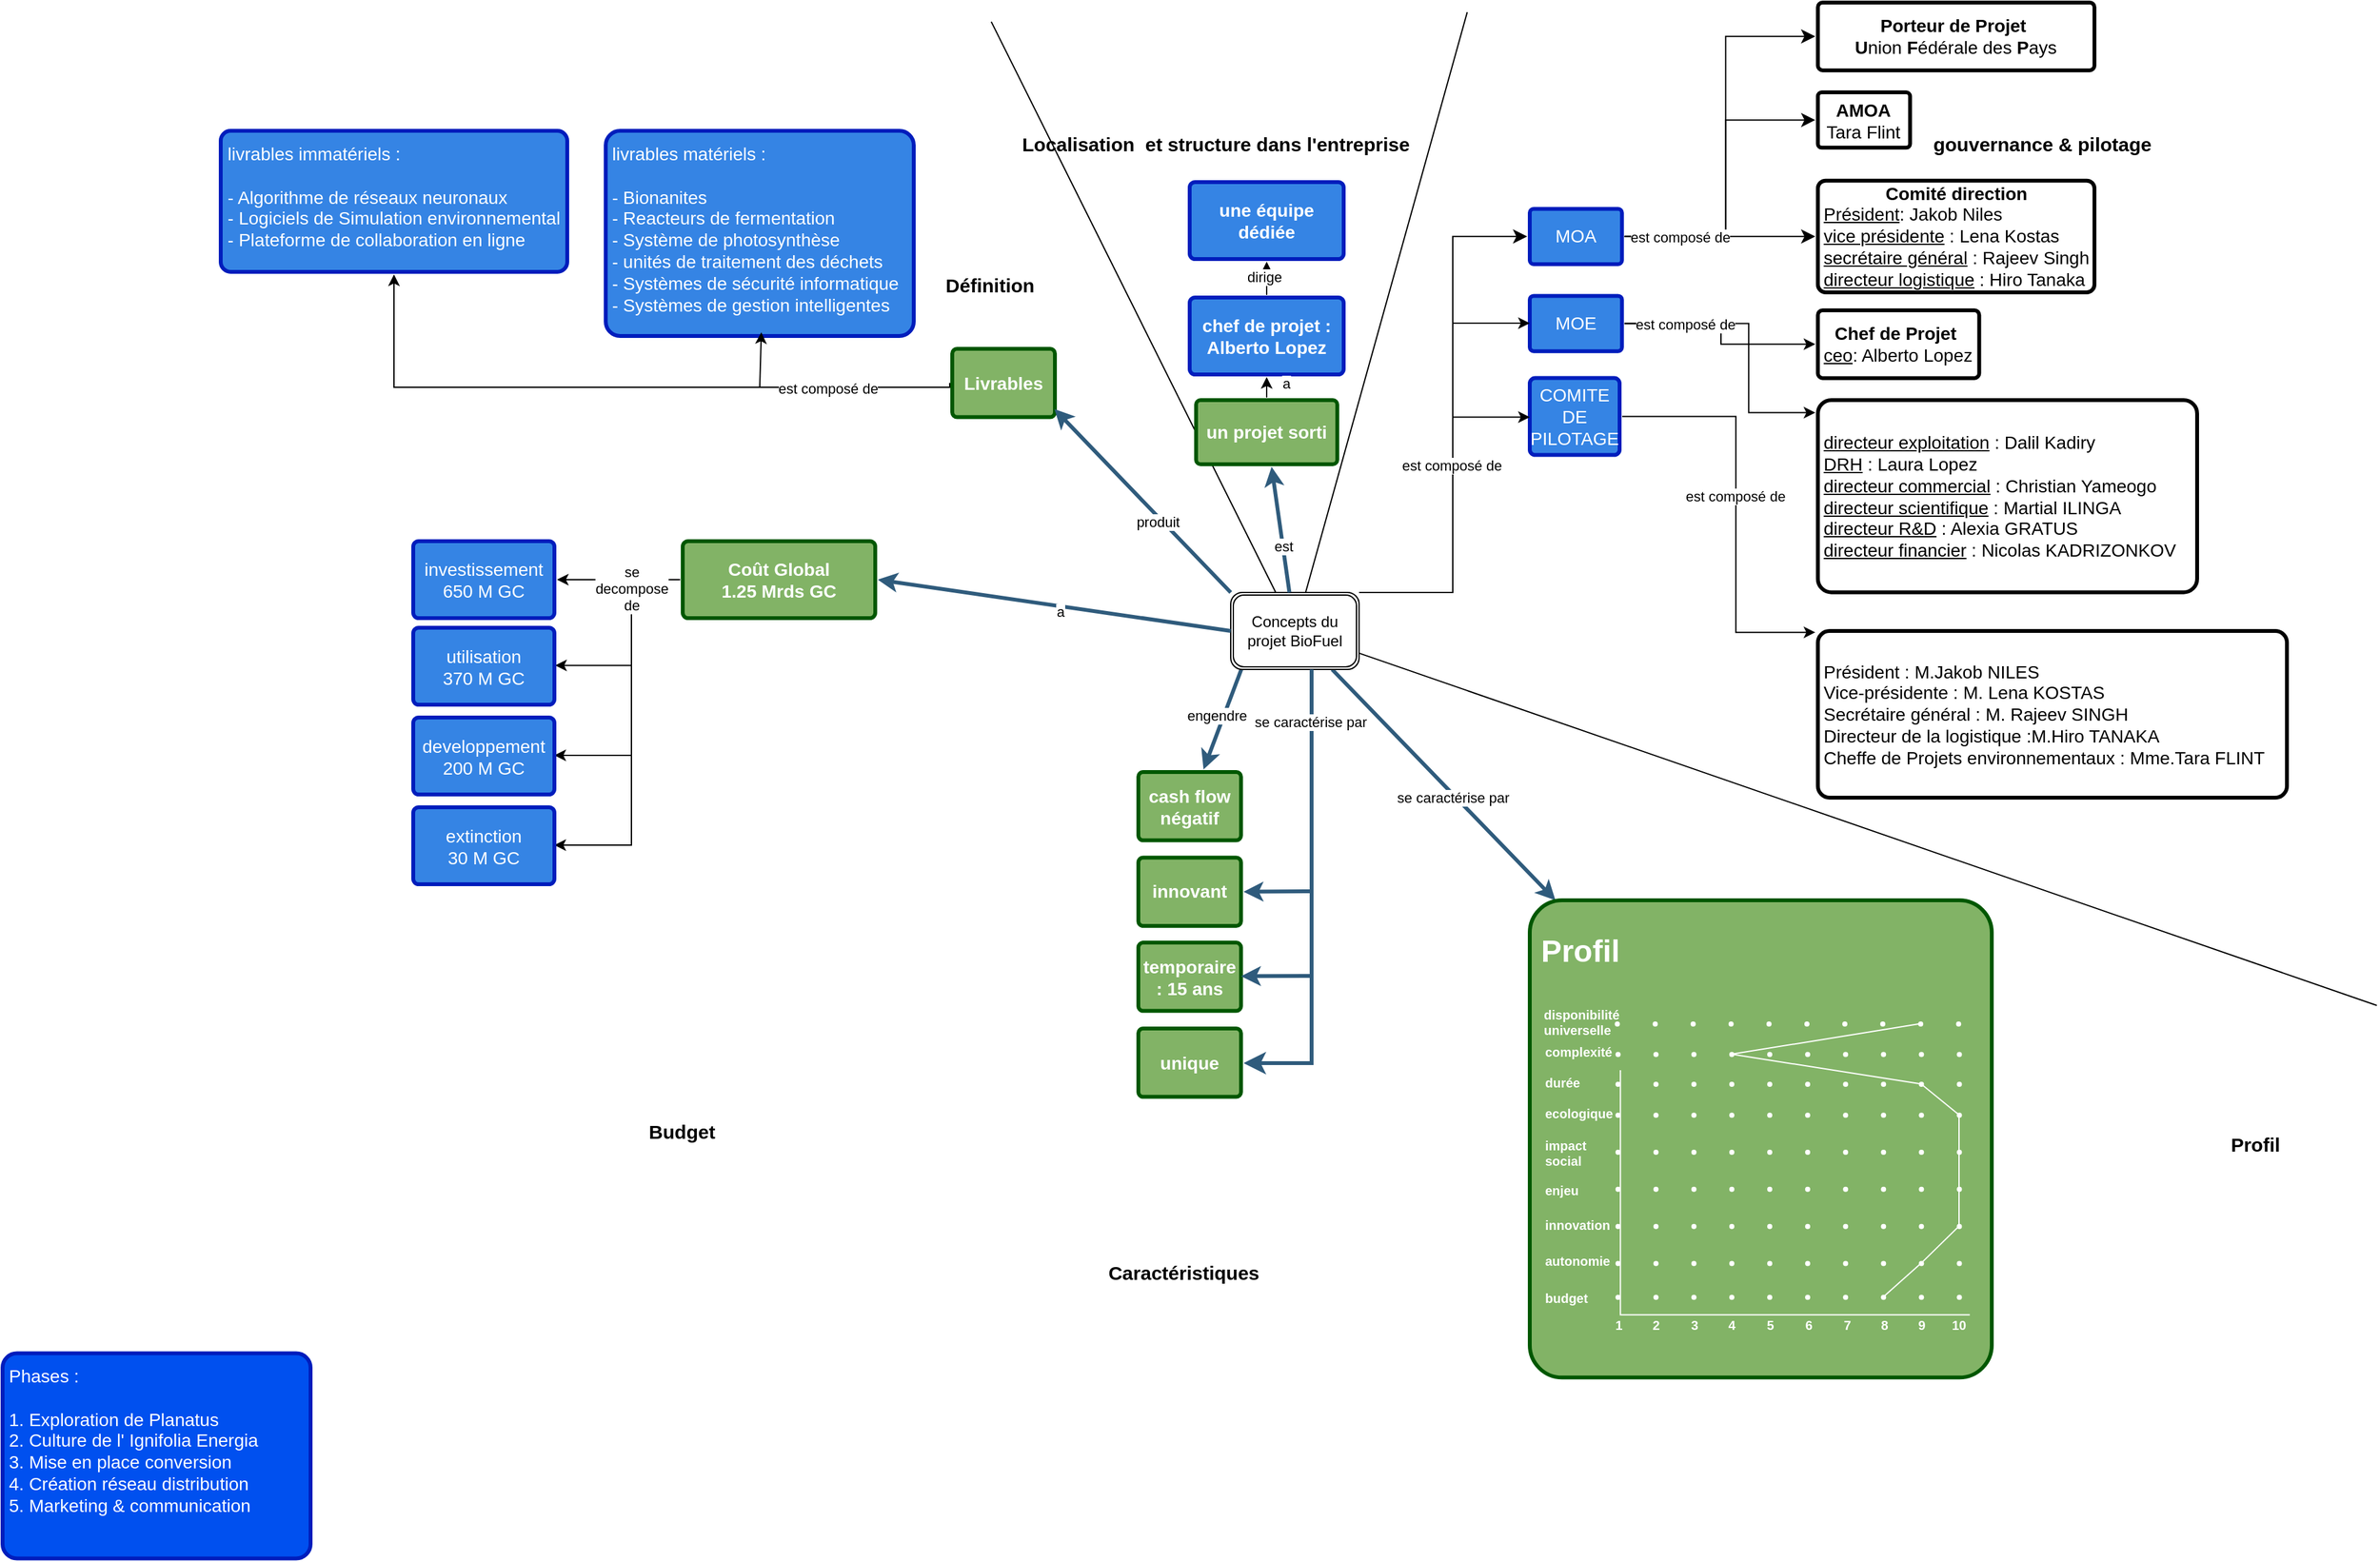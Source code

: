 <mxfile version="24.7.17">
  <diagram name="Page-1" id="CLKjj0uphk9o_yIqqThG">
    <mxGraphModel dx="2193" dy="1922" grid="1" gridSize="10" guides="1" tooltips="1" connect="1" arrows="1" fold="1" page="1" pageScale="1" pageWidth="827" pageHeight="1169" math="0" shadow="0">
      <root>
        <mxCell id="0" />
        <mxCell id="1" parent="0" />
        <mxCell id="qTHU6VsXDPw70Xse-YKT-249" value="" style="endArrow=classic;html=1;rounded=0;strokeWidth=3;strokeColor=#2f5b7c;" edge="1" parent="1" source="VC-tiXhj3lt7oMg_6m5k-42">
          <mxGeometry width="50" height="50" relative="1" as="geometry">
            <mxPoint x="470" y="-250" as="sourcePoint" />
            <mxPoint x="410" y="-420" as="targetPoint" />
          </mxGeometry>
        </mxCell>
        <mxCell id="VC-tiXhj3lt7oMg_6m5k-4" value="" style="endArrow=none;html=1;rounded=0;entryX=0.395;entryY=0.006;entryDx=0;entryDy=0;entryPerimeter=0;" parent="1" source="VC-tiXhj3lt7oMg_6m5k-42" edge="1">
          <mxGeometry width="50" height="50" relative="1" as="geometry">
            <mxPoint x="68.442" y="-425.431" as="sourcePoint" />
            <mxPoint x="-29.6" y="-1105.08" as="targetPoint" />
          </mxGeometry>
        </mxCell>
        <mxCell id="VC-tiXhj3lt7oMg_6m5k-6" value="Définition" style="text;strokeColor=none;fillColor=none;html=1;fontSize=15;fontStyle=1;verticalAlign=middle;align=center;" parent="1" vertex="1">
          <mxGeometry x="-70" y="-910" width="77" height="20" as="geometry" />
        </mxCell>
        <mxCell id="VC-tiXhj3lt7oMg_6m5k-7" value="" style="endArrow=none;html=1;rounded=0;entryX=0.639;entryY=-0.003;entryDx=0;entryDy=0;entryPerimeter=0;" parent="1" source="VC-tiXhj3lt7oMg_6m5k-42" edge="1">
          <mxGeometry width="50" height="50" relative="1" as="geometry">
            <mxPoint x="111.558" y="-425.431" as="sourcePoint" />
            <mxPoint x="341.28" y="-1112.46" as="targetPoint" />
          </mxGeometry>
        </mxCell>
        <mxCell id="VC-tiXhj3lt7oMg_6m5k-8" value="Localisation&amp;nbsp; et structure dans l&#39;entreprise" style="text;strokeColor=none;fillColor=none;html=1;fontSize=15;fontStyle=1;verticalAlign=middle;align=center;" parent="1" vertex="1">
          <mxGeometry y="-1020" width="290" height="20" as="geometry" />
        </mxCell>
        <mxCell id="VC-tiXhj3lt7oMg_6m5k-9" value="" style="endArrow=none;html=1;rounded=0;" parent="1" source="VC-tiXhj3lt7oMg_6m5k-42" edge="1">
          <mxGeometry width="50" height="50" relative="1" as="geometry">
            <mxPoint x="120.0" y="-415" as="sourcePoint" />
            <mxPoint x="1050" y="-338" as="targetPoint" />
          </mxGeometry>
        </mxCell>
        <mxCell id="VC-tiXhj3lt7oMg_6m5k-10" value="gouvernance &amp;amp; pilotage" style="text;strokeColor=none;fillColor=none;html=1;fontSize=15;fontStyle=1;verticalAlign=middle;align=center;" parent="1" vertex="1">
          <mxGeometry x="750" y="-1020" width="77" height="20" as="geometry" />
        </mxCell>
        <mxCell id="VC-tiXhj3lt7oMg_6m5k-13" value="Budget" style="text;strokeColor=none;fillColor=none;html=1;fontSize=15;fontStyle=1;verticalAlign=middle;align=center;" parent="1" vertex="1">
          <mxGeometry x="-310" y="-250" width="77" height="20" as="geometry" />
        </mxCell>
        <mxCell id="VC-tiXhj3lt7oMg_6m5k-22" value="unique" style="rounded=1;whiteSpace=wrap;html=1;shadow=0;labelBackgroundColor=none;strokeColor=#005700;strokeWidth=3;fillColor=#82b366;fontFamily=Helvetica;fontSize=14;fontColor=#ffffff;align=center;spacing=5;fontStyle=1;arcSize=7;perimeterSpacing=2;" parent="1" vertex="1">
          <mxGeometry x="85" y="-320" width="80" height="53.25" as="geometry" />
        </mxCell>
        <mxCell id="VC-tiXhj3lt7oMg_6m5k-25" value="temporaire : 15 ans" style="rounded=1;whiteSpace=wrap;html=1;shadow=0;labelBackgroundColor=none;strokeColor=#005700;strokeWidth=3;fillColor=#82b366;fontFamily=Helvetica;fontSize=14;fontColor=#ffffff;align=center;spacing=5;fontStyle=1;arcSize=7;perimeterSpacing=2;" parent="1" vertex="1">
          <mxGeometry x="85" y="-386.94" width="80" height="53.25" as="geometry" />
        </mxCell>
        <mxCell id="VC-tiXhj3lt7oMg_6m5k-28" value="" style="edgeStyle=none;rounded=0;jumpStyle=none;html=1;shadow=0;labelBackgroundColor=none;startArrow=none;startFill=0;endArrow=classic;endFill=1;jettySize=auto;orthogonalLoop=1;strokeColor=#2F5B7C;strokeWidth=3;fontFamily=Helvetica;fontSize=16;fontColor=#23445D;spacing=5;exitX=0.086;exitY=0.983;exitDx=0;exitDy=0;exitPerimeter=0;" parent="1" source="VC-tiXhj3lt7oMg_6m5k-42" target="VC-tiXhj3lt7oMg_6m5k-30" edge="1">
          <mxGeometry relative="1" as="geometry">
            <mxPoint x="272" y="-505" as="sourcePoint" />
          </mxGeometry>
        </mxCell>
        <mxCell id="VC-tiXhj3lt7oMg_6m5k-29" value="engendre" style="edgeLabel;html=1;align=center;verticalAlign=middle;resizable=0;points=[];" parent="VC-tiXhj3lt7oMg_6m5k-28" vertex="1" connectable="0">
          <mxGeometry x="-0.099" y="4" relative="1" as="geometry">
            <mxPoint x="-10" as="offset" />
          </mxGeometry>
        </mxCell>
        <mxCell id="VC-tiXhj3lt7oMg_6m5k-30" value="cash flow négatif" style="rounded=1;whiteSpace=wrap;html=1;shadow=0;labelBackgroundColor=none;strokeColor=#005700;strokeWidth=3;fillColor=#82b366;fontFamily=Helvetica;fontSize=14;fontColor=#ffffff;align=center;spacing=5;fontStyle=1;arcSize=7;perimeterSpacing=2;" parent="1" vertex="1">
          <mxGeometry x="85" y="-520" width="80" height="53.25" as="geometry" />
        </mxCell>
        <mxCell id="VC-tiXhj3lt7oMg_6m5k-31" value="&lt;div align=&quot;left&quot;&gt;livrables immatériels :&lt;/div&gt;&lt;div align=&quot;left&quot;&gt;&lt;br&gt;&lt;/div&gt;&lt;div align=&quot;left&quot;&gt;- Algorithme de réseaux neuronaux&lt;/div&gt;&lt;div align=&quot;left&quot;&gt;- Logiciels de Simulation environnemental&lt;/div&gt;&lt;div align=&quot;left&quot;&gt;- Plateforme de collaboration en ligne&lt;br&gt;&lt;/div&gt;" style="rounded=1;whiteSpace=wrap;html=1;shadow=0;labelBackgroundColor=none;strokeColor=#001DBC;strokeWidth=3;fillColor=#3584e4;fontFamily=Helvetica;fontSize=14;fontColor=#ffffff;align=center;spacing=5;fontStyle=0;arcSize=7;perimeterSpacing=2;verticalAlign=top;" parent="1" vertex="1">
          <mxGeometry x="-630" y="-1020" width="270" height="110" as="geometry" />
        </mxCell>
        <mxCell id="VC-tiXhj3lt7oMg_6m5k-32" value="&lt;div&gt;livrables matériels :&lt;/div&gt;&lt;br&gt;&lt;div&gt;- Bionanites&lt;/div&gt;&lt;div&gt;- Reacteurs de fermentation&lt;br&gt;&lt;/div&gt;&lt;div&gt;- Système de photosynthèse&lt;/div&gt;&lt;div&gt;- unités de traitement des déchets&lt;/div&gt;&lt;div&gt;- Systèmes de sécurité informatique&lt;/div&gt;&lt;div&gt;- Systèmes de gestion intelligentes&lt;br&gt;&lt;/div&gt;" style="rounded=1;whiteSpace=wrap;html=1;shadow=0;labelBackgroundColor=none;strokeColor=#001DBC;strokeWidth=3;fillColor=#3584e4;fontFamily=Helvetica;fontSize=14;fontColor=#ffffff;align=left;spacing=5;fontStyle=0;arcSize=7;perimeterSpacing=2;verticalAlign=top;" parent="1" vertex="1">
          <mxGeometry x="-330" y="-1020" width="240" height="160" as="geometry" />
        </mxCell>
        <mxCell id="VC-tiXhj3lt7oMg_6m5k-34" style="edgeStyle=orthogonalEdgeStyle;rounded=0;orthogonalLoop=1;jettySize=auto;html=1;exitX=0;exitY=0.5;exitDx=0;exitDy=0;entryX=0.5;entryY=1;entryDx=0;entryDy=0;" parent="1" source="VC-tiXhj3lt7oMg_6m5k-35" target="VC-tiXhj3lt7oMg_6m5k-31" edge="1">
          <mxGeometry relative="1" as="geometry">
            <mxPoint x="-80" y="130" as="targetPoint" />
            <Array as="points">
              <mxPoint x="-62" y="-820" />
              <mxPoint x="-495" y="-820" />
            </Array>
          </mxGeometry>
        </mxCell>
        <mxCell id="VC-tiXhj3lt7oMg_6m5k-45" value="est composé de " style="edgeLabel;html=1;align=center;verticalAlign=middle;resizable=0;points=[];" parent="VC-tiXhj3lt7oMg_6m5k-34" vertex="1" connectable="0">
          <mxGeometry x="-0.622" y="1" relative="1" as="geometry">
            <mxPoint as="offset" />
          </mxGeometry>
        </mxCell>
        <mxCell id="VC-tiXhj3lt7oMg_6m5k-35" value="Livrables" style="rounded=1;whiteSpace=wrap;html=1;shadow=0;labelBackgroundColor=none;strokeColor=#005700;strokeWidth=3;fillColor=#82b366;fontFamily=Helvetica;fontSize=14;fontColor=#ffffff;align=center;spacing=5;fontStyle=1;arcSize=7;perimeterSpacing=2;" parent="1" vertex="1">
          <mxGeometry x="-60" y="-850" width="80" height="53.25" as="geometry" />
        </mxCell>
        <mxCell id="VC-tiXhj3lt7oMg_6m5k-36" value="" style="edgeStyle=none;rounded=0;jumpStyle=none;html=1;shadow=0;labelBackgroundColor=none;startArrow=none;startFill=0;endArrow=classic;endFill=1;jettySize=auto;orthogonalLoop=1;strokeColor=#2F5B7C;strokeWidth=3;fontFamily=Helvetica;fontSize=16;fontColor=#23445D;spacing=5;entryX=0.972;entryY=0.856;entryDx=0;entryDy=0;exitX=0;exitY=0;exitDx=0;exitDy=0;entryPerimeter=0;" parent="1" source="VC-tiXhj3lt7oMg_6m5k-42" target="VC-tiXhj3lt7oMg_6m5k-35" edge="1">
          <mxGeometry relative="1" as="geometry">
            <mxPoint x="160" y="-60" as="sourcePoint" />
            <mxPoint x="167" y="-112" as="targetPoint" />
          </mxGeometry>
        </mxCell>
        <mxCell id="VC-tiXhj3lt7oMg_6m5k-37" value="produit" style="edgeLabel;html=1;align=center;verticalAlign=middle;resizable=0;points=[];" parent="VC-tiXhj3lt7oMg_6m5k-36" vertex="1" connectable="0">
          <mxGeometry x="-0.198" y="3" relative="1" as="geometry">
            <mxPoint as="offset" />
          </mxGeometry>
        </mxCell>
        <mxCell id="VC-tiXhj3lt7oMg_6m5k-38" value="innovant" style="rounded=1;whiteSpace=wrap;html=1;shadow=0;labelBackgroundColor=none;strokeColor=#005700;strokeWidth=3;fillColor=#82b366;fontFamily=Helvetica;fontSize=14;fontColor=#ffffff;align=center;spacing=5;fontStyle=1;arcSize=7;perimeterSpacing=2;" parent="1" vertex="1">
          <mxGeometry x="85" y="-453.25" width="80" height="53.25" as="geometry" />
        </mxCell>
        <mxCell id="VC-tiXhj3lt7oMg_6m5k-39" value="&lt;div&gt;Phases : &lt;br&gt;&lt;/div&gt;&lt;div&gt;&lt;br&gt;&lt;/div&gt;&lt;div&gt;1. Exploration de Planatus&lt;/div&gt;&lt;div&gt;2. Culture de l&#39; Ignifolia Energia&lt;/div&gt;&lt;div&gt;3. Mise en place conversion&lt;/div&gt;&lt;div&gt;4. Création réseau distribution&lt;/div&gt;&lt;div&gt;5. Marketing &amp;amp; communication&lt;br&gt;&lt;/div&gt;&lt;div&gt;&lt;br&gt;&lt;/div&gt;" style="rounded=1;whiteSpace=wrap;html=1;shadow=0;labelBackgroundColor=none;strokeColor=#001DBC;strokeWidth=3;fillColor=#0050ef;fontFamily=Helvetica;fontSize=14;fontColor=#ffffff;align=left;spacing=5;fontStyle=0;arcSize=7;perimeterSpacing=2;verticalAlign=top;" parent="1" vertex="1">
          <mxGeometry x="-800" y="-66.75" width="240" height="160" as="geometry" />
        </mxCell>
        <mxCell id="VC-tiXhj3lt7oMg_6m5k-42" value="Concepts du projet BioFuel" style="shape=ext;double=1;rounded=1;whiteSpace=wrap;html=1;labelBackgroundColor=default;" parent="1" vertex="1">
          <mxGeometry x="157" y="-660" width="100" height="60" as="geometry" />
        </mxCell>
        <mxCell id="VC-tiXhj3lt7oMg_6m5k-44" value="" style="endArrow=classic;html=1;rounded=0;entryX=0.505;entryY=0.97;entryDx=0;entryDy=0;entryPerimeter=0;" parent="1" target="VC-tiXhj3lt7oMg_6m5k-32" edge="1">
          <mxGeometry width="50" height="50" relative="1" as="geometry">
            <mxPoint x="-210" y="-820" as="sourcePoint" />
            <mxPoint x="-330" y="-560" as="targetPoint" />
            <Array as="points" />
          </mxGeometry>
        </mxCell>
        <mxCell id="qTHU6VsXDPw70Xse-YKT-1" value="" style="edgeStyle=none;rounded=0;jumpStyle=none;html=1;shadow=0;labelBackgroundColor=none;startArrow=none;startFill=0;endArrow=classic;endFill=1;jettySize=auto;orthogonalLoop=1;strokeColor=#2F5B7C;strokeWidth=3;fontFamily=Helvetica;fontSize=16;fontColor=#23445D;spacing=5;" edge="1" parent="1" target="qTHU6VsXDPw70Xse-YKT-3" source="VC-tiXhj3lt7oMg_6m5k-42">
          <mxGeometry relative="1" as="geometry">
            <mxPoint x="165" y="-850" as="sourcePoint" />
          </mxGeometry>
        </mxCell>
        <mxCell id="qTHU6VsXDPw70Xse-YKT-2" value="est " style="edgeLabel;html=1;align=center;verticalAlign=middle;resizable=0;points=[];" vertex="1" connectable="0" parent="qTHU6VsXDPw70Xse-YKT-1">
          <mxGeometry x="-0.242" relative="1" as="geometry">
            <mxPoint y="1" as="offset" />
          </mxGeometry>
        </mxCell>
        <mxCell id="qTHU6VsXDPw70Xse-YKT-3" value="un projet sorti " style="rounded=1;whiteSpace=wrap;html=1;shadow=0;labelBackgroundColor=none;strokeColor=#005700;strokeWidth=3;fillColor=#82b366;fontFamily=Helvetica;fontSize=14;fontColor=#ffffff;align=center;spacing=5;fontStyle=1;arcSize=7;perimeterSpacing=2;" vertex="1" parent="1">
          <mxGeometry x="130" y="-810" width="110" height="50" as="geometry" />
        </mxCell>
        <mxCell id="qTHU6VsXDPw70Xse-YKT-5" value="chef de projet : Alberto Lopez" style="rounded=1;whiteSpace=wrap;html=1;shadow=0;labelBackgroundColor=none;strokeColor=#001DBC;strokeWidth=3;fillColor=#3584e4;fontFamily=Helvetica;fontSize=14;fontColor=#ffffff;align=center;spacing=5;fontStyle=1;arcSize=7;perimeterSpacing=2;" vertex="1" parent="1">
          <mxGeometry x="125" y="-890" width="120" height="60" as="geometry" />
        </mxCell>
        <mxCell id="qTHU6VsXDPw70Xse-YKT-6" value="une équipe dédiée" style="rounded=1;whiteSpace=wrap;html=1;shadow=0;labelBackgroundColor=none;strokeColor=#001DBC;strokeWidth=3;fillColor=#3584e4;fontFamily=Helvetica;fontSize=14;fontColor=#ffffff;align=center;spacing=5;fontStyle=1;arcSize=7;perimeterSpacing=2;" vertex="1" parent="1">
          <mxGeometry x="125" y="-980" width="120" height="60" as="geometry" />
        </mxCell>
        <mxCell id="qTHU6VsXDPw70Xse-YKT-14" value="" style="endArrow=classic;html=1;rounded=0;exitX=0.5;exitY=0;exitDx=0;exitDy=0;entryX=0.5;entryY=1;entryDx=0;entryDy=0;" edge="1" parent="1" source="qTHU6VsXDPw70Xse-YKT-5" target="qTHU6VsXDPw70Xse-YKT-6">
          <mxGeometry width="50" height="50" relative="1" as="geometry">
            <mxPoint x="450" y="-900" as="sourcePoint" />
            <mxPoint x="500" y="-950" as="targetPoint" />
          </mxGeometry>
        </mxCell>
        <mxCell id="qTHU6VsXDPw70Xse-YKT-15" value="dirige" style="edgeLabel;html=1;align=center;verticalAlign=middle;resizable=0;points=[];" vertex="1" connectable="0" parent="qTHU6VsXDPw70Xse-YKT-14">
          <mxGeometry x="0.095" y="2" relative="1" as="geometry">
            <mxPoint as="offset" />
          </mxGeometry>
        </mxCell>
        <mxCell id="qTHU6VsXDPw70Xse-YKT-16" value="" style="endArrow=classic;html=1;rounded=0;entryX=0.5;entryY=1;entryDx=0;entryDy=0;exitX=0.5;exitY=0;exitDx=0;exitDy=0;" edge="1" parent="1" source="qTHU6VsXDPw70Xse-YKT-3" target="qTHU6VsXDPw70Xse-YKT-5">
          <mxGeometry width="50" height="50" relative="1" as="geometry">
            <mxPoint x="180" y="-846.75" as="sourcePoint" />
            <mxPoint x="230" y="-896.75" as="targetPoint" />
          </mxGeometry>
        </mxCell>
        <mxCell id="qTHU6VsXDPw70Xse-YKT-17" value="a" style="edgeLabel;html=1;align=center;verticalAlign=middle;resizable=0;points=[];" vertex="1" connectable="0" parent="qTHU6VsXDPw70Xse-YKT-16">
          <mxGeometry x="-0.125" y="-1" relative="1" as="geometry">
            <mxPoint x="14" y="-4" as="offset" />
          </mxGeometry>
        </mxCell>
        <mxCell id="qTHU6VsXDPw70Xse-YKT-19" value="" style="shape=waypoint;sketch=0;size=6;pointerEvents=1;points=[];fillColor=none;resizable=0;rotatable=0;perimeter=centerPerimeter;snapToPoint=1;fillStyle=solid;container=0;strokeWidth=0;labelBackgroundColor=default;strokeColor=#FFFFFF;" vertex="1" parent="1">
          <mxGeometry x="-165.058" y="-79.723" width="20" height="20" as="geometry" />
        </mxCell>
        <mxCell id="qTHU6VsXDPw70Xse-YKT-20" value="" style="shape=waypoint;sketch=0;size=6;pointerEvents=1;points=[];fillColor=none;resizable=0;rotatable=0;perimeter=centerPerimeter;snapToPoint=1;fillStyle=solid;container=0;strokeWidth=0;labelBackgroundColor=default;strokeColor=#FFFFFF;" vertex="1" parent="1">
          <mxGeometry x="-135.508" y="-79.723" width="20" height="20" as="geometry" />
        </mxCell>
        <mxCell id="qTHU6VsXDPw70Xse-YKT-21" value="" style="shape=waypoint;sketch=0;size=6;pointerEvents=1;points=[];fillColor=none;resizable=0;rotatable=0;perimeter=centerPerimeter;snapToPoint=1;fillStyle=solid;container=0;strokeWidth=0;labelBackgroundColor=default;strokeColor=#FFFFFF;" vertex="1" parent="1">
          <mxGeometry x="-165.058" y="-50.792" width="20" height="20" as="geometry" />
        </mxCell>
        <mxCell id="qTHU6VsXDPw70Xse-YKT-22" value="" style="shape=waypoint;sketch=0;size=6;pointerEvents=1;points=[];fillColor=none;resizable=0;rotatable=0;perimeter=centerPerimeter;snapToPoint=1;fillStyle=solid;container=0;strokeWidth=0;labelBackgroundColor=default;strokeColor=#FFFFFF;" vertex="1" parent="1">
          <mxGeometry x="-135.508" y="-50.792" width="20" height="20" as="geometry" />
        </mxCell>
        <mxCell id="qTHU6VsXDPw70Xse-YKT-23" value="" style="shape=waypoint;sketch=0;size=6;pointerEvents=1;points=[];fillColor=none;resizable=0;rotatable=0;perimeter=centerPerimeter;snapToPoint=1;fillStyle=solid;container=0;strokeWidth=0;labelBackgroundColor=default;strokeColor=#FFFFFF;" vertex="1" parent="1">
          <mxGeometry x="-165.058" y="-21.86" width="20" height="20" as="geometry" />
        </mxCell>
        <mxCell id="qTHU6VsXDPw70Xse-YKT-24" value="" style="shape=waypoint;sketch=0;size=6;pointerEvents=1;points=[];fillColor=none;resizable=0;rotatable=0;perimeter=centerPerimeter;snapToPoint=1;fillStyle=solid;container=0;strokeWidth=0;labelBackgroundColor=default;strokeColor=#FFFFFF;" vertex="1" parent="1">
          <mxGeometry x="-135.508" y="-21.86" width="20" height="20" as="geometry" />
        </mxCell>
        <mxCell id="qTHU6VsXDPw70Xse-YKT-25" value="" style="shape=waypoint;sketch=0;size=6;pointerEvents=1;points=[];fillColor=none;resizable=0;rotatable=0;perimeter=centerPerimeter;snapToPoint=1;fillStyle=solid;container=0;strokeWidth=0;labelBackgroundColor=default;strokeColor=#FFFFFF;" vertex="1" parent="1">
          <mxGeometry x="-165.058" y="7.071" width="20" height="20" as="geometry" />
        </mxCell>
        <mxCell id="qTHU6VsXDPw70Xse-YKT-26" value="" style="shape=waypoint;sketch=0;size=6;pointerEvents=1;points=[];fillColor=none;resizable=0;rotatable=0;perimeter=centerPerimeter;snapToPoint=1;fillStyle=solid;container=0;strokeWidth=0;labelBackgroundColor=default;strokeColor=#FFFFFF;" vertex="1" parent="1">
          <mxGeometry x="-135.508" y="7.071" width="20" height="20" as="geometry" />
        </mxCell>
        <mxCell id="qTHU6VsXDPw70Xse-YKT-27" value="" style="shape=waypoint;sketch=0;size=6;pointerEvents=1;points=[];fillColor=none;resizable=0;rotatable=0;perimeter=centerPerimeter;snapToPoint=1;fillStyle=solid;container=0;strokeWidth=0;labelBackgroundColor=default;strokeColor=#FFFFFF;" vertex="1" parent="1">
          <mxGeometry x="-165.058" y="36.003" width="20" height="20" as="geometry" />
        </mxCell>
        <mxCell id="qTHU6VsXDPw70Xse-YKT-28" value="" style="shape=waypoint;sketch=0;size=6;pointerEvents=1;points=[];fillColor=none;resizable=0;rotatable=0;perimeter=centerPerimeter;snapToPoint=1;fillStyle=solid;container=0;strokeWidth=0;labelBackgroundColor=default;strokeColor=#FFFFFF;" vertex="1" parent="1">
          <mxGeometry x="-135.508" y="36.003" width="20" height="20" as="geometry" />
        </mxCell>
        <mxCell id="qTHU6VsXDPw70Xse-YKT-29" value="" style="endArrow=none;html=1;rounded=0;entryX=0.303;entryY=0.803;entryDx=0;entryDy=0;entryPerimeter=0;strokeColor=#FFFFFF;" edge="1" parent="1" source="qTHU6VsXDPw70Xse-YKT-21" target="qTHU6VsXDPw70Xse-YKT-19">
          <mxGeometry width="50" height="50" relative="1" as="geometry">
            <mxPoint x="-298.05" y="73.25" as="sourcePoint" />
            <mxPoint x="-248.05" y="23.25" as="targetPoint" />
            <Array as="points" />
          </mxGeometry>
        </mxCell>
        <mxCell id="qTHU6VsXDPw70Xse-YKT-45" value="" style="group" vertex="1" connectable="0" parent="1">
          <mxGeometry x="390" y="-1120" width="520" height="470" as="geometry" />
        </mxCell>
        <mxCell id="VC-tiXhj3lt7oMg_6m5k-17" value="Profil" style="text;strokeColor=none;fillColor=none;html=1;fontSize=15;fontStyle=1;verticalAlign=middle;align=center;" parent="qTHU6VsXDPw70Xse-YKT-45" vertex="1">
          <mxGeometry x="224.49" y="251.959" width="69.143" height="19.381" as="geometry" />
        </mxCell>
        <mxCell id="qTHU6VsXDPw70Xse-YKT-30" value="" style="group" vertex="1" connectable="0" parent="qTHU6VsXDPw70Xse-YKT-45">
          <mxGeometry width="520" height="470.0" as="geometry" />
        </mxCell>
        <mxCell id="qTHU6VsXDPw70Xse-YKT-31" value="MOA" style="rounded=1;whiteSpace=wrap;html=1;shadow=0;labelBackgroundColor=none;strokeColor=#001DBC;strokeWidth=3;fillColor=#3584e4;fontFamily=Helvetica;fontSize=14;fontColor=#ffffff;align=center;spacing=5;fontStyle=0;arcSize=7;perimeterSpacing=2;" vertex="1" parent="qTHU6VsXDPw70Xse-YKT-30">
          <mxGeometry y="160.866" width="71.837" height="43.124" as="geometry" />
        </mxCell>
        <mxCell id="qTHU6VsXDPw70Xse-YKT-32" style="edgeStyle=elbowEdgeStyle;rounded=0;orthogonalLoop=1;jettySize=auto;html=1;exitX=1;exitY=0.5;exitDx=0;exitDy=0;" edge="1" parent="qTHU6VsXDPw70Xse-YKT-30" source="qTHU6VsXDPw70Xse-YKT-33" target="qTHU6VsXDPw70Xse-YKT-35">
          <mxGeometry relative="1" as="geometry" />
        </mxCell>
        <mxCell id="qTHU6VsXDPw70Xse-YKT-33" value="MOE" style="rounded=1;whiteSpace=wrap;html=1;shadow=0;labelBackgroundColor=none;strokeColor=#001DBC;strokeWidth=3;fillColor=#3584e4;fontFamily=Helvetica;fontSize=14;fontColor=#ffffff;align=center;spacing=5;fontStyle=0;arcSize=7;perimeterSpacing=2;" vertex="1" parent="qTHU6VsXDPw70Xse-YKT-30">
          <mxGeometry y="228.701" width="71.837" height="43.124" as="geometry" />
        </mxCell>
        <mxCell id="qTHU6VsXDPw70Xse-YKT-34" value="&lt;div&gt;&lt;u&gt;directeur exploitation&lt;/u&gt; : Dalil Kadiry&lt;br&gt;&lt;/div&gt;&lt;div&gt;&lt;u&gt;DRH&lt;/u&gt; : Laura Lopez&lt;br&gt;&lt;u&gt;directeur commercial&lt;/u&gt; : Christian Yameogo&lt;/div&gt;&lt;div&gt;&lt;u&gt;directeur scientifique&lt;/u&gt; : Martial ILINGA&lt;/div&gt;&lt;div&gt;&lt;u&gt;directeur R&amp;amp;D&lt;/u&gt; : Alexia GRATUS&lt;/div&gt;&lt;div&gt;&lt;u&gt;directeur financier&lt;/u&gt; : Nicolas KADRIZONKOV&lt;br&gt;&lt;/div&gt;" style="rounded=1;whiteSpace=wrap;html=1;shadow=0;labelBackgroundColor=none;strokeWidth=3;fontFamily=Helvetica;fontSize=14;align=left;spacing=5;fontStyle=0;arcSize=7;perimeterSpacing=2;" vertex="1" parent="qTHU6VsXDPw70Xse-YKT-30">
          <mxGeometry x="224.49" y="310" width="295.51" height="149.82" as="geometry" />
        </mxCell>
        <mxCell id="qTHU6VsXDPw70Xse-YKT-35" value="&lt;div&gt;&lt;b&gt;Chef de Projet&lt;/b&gt;&amp;nbsp;&lt;/div&gt;&lt;div align=&quot;left&quot;&gt;&lt;u&gt;ceo&lt;/u&gt;: Alberto Lopez&lt;/div&gt;" style="rounded=1;whiteSpace=wrap;html=1;shadow=0;labelBackgroundColor=none;strokeWidth=3;fontFamily=Helvetica;fontSize=14;align=center;spacing=5;fontStyle=0;arcSize=7;perimeterSpacing=2;" vertex="1" parent="qTHU6VsXDPw70Xse-YKT-30">
          <mxGeometry x="224.49" y="239.999" width="125.714" height="52.814" as="geometry" />
        </mxCell>
        <mxCell id="qTHU6VsXDPw70Xse-YKT-36" style="edgeStyle=elbowEdgeStyle;rounded=0;orthogonalLoop=1;jettySize=auto;html=1;exitX=1;exitY=0.5;exitDx=0;exitDy=0;" edge="1" parent="qTHU6VsXDPw70Xse-YKT-30" source="qTHU6VsXDPw70Xse-YKT-33" target="qTHU6VsXDPw70Xse-YKT-34">
          <mxGeometry relative="1" as="geometry">
            <mxPoint x="82.612" y="259.711" as="sourcePoint" />
            <mxPoint x="159.837" y="308.165" as="targetPoint" />
            <Array as="points">
              <mxPoint x="170.612" y="319.794" />
            </Array>
          </mxGeometry>
        </mxCell>
        <mxCell id="qTHU6VsXDPw70Xse-YKT-37" value="est composé de " style="edgeLabel;html=1;align=center;verticalAlign=middle;resizable=0;points=[];" vertex="1" connectable="0" parent="qTHU6VsXDPw70Xse-YKT-36">
          <mxGeometry x="-0.51" y="-4" relative="1" as="geometry">
            <mxPoint x="-7" y="-4" as="offset" />
          </mxGeometry>
        </mxCell>
        <mxCell id="qTHU6VsXDPw70Xse-YKT-60" value="COMITE DE PILOTAGE" style="rounded=1;whiteSpace=wrap;html=1;shadow=0;labelBackgroundColor=none;strokeColor=#001DBC;strokeWidth=3;fillColor=#3584e4;fontFamily=Helvetica;fontSize=14;fontColor=#ffffff;align=center;spacing=5;fontStyle=0;arcSize=7;perimeterSpacing=2;" vertex="1" parent="qTHU6VsXDPw70Xse-YKT-30">
          <mxGeometry y="292.81" width="70" height="60" as="geometry" />
        </mxCell>
        <mxCell id="qTHU6VsXDPw70Xse-YKT-38" value="&lt;b&gt;AMOA&lt;/b&gt; &lt;br&gt;Tara Flint" style="rounded=1;whiteSpace=wrap;html=1;shadow=0;labelBackgroundColor=none;strokeWidth=3;fontFamily=Helvetica;fontSize=14;align=center;spacing=5;fontStyle=0;arcSize=7;perimeterSpacing=2;" vertex="1" parent="qTHU6VsXDPw70Xse-YKT-45">
          <mxGeometry x="224.49" y="70.015" width="71.837" height="43.124" as="geometry" />
        </mxCell>
        <mxCell id="qTHU6VsXDPw70Xse-YKT-39" value="&lt;div align=&quot;center&quot;&gt;&lt;b&gt;Comité direction &lt;/b&gt;&lt;/div&gt;&lt;div&gt;&lt;u&gt;Président&lt;/u&gt;: Jakob Niles&lt;/div&gt;&lt;div&gt;&lt;u&gt;vice présidente&lt;/u&gt; : Lena Kostas&lt;/div&gt;&lt;div&gt;&lt;u&gt;secrétaire général&lt;/u&gt; : Rajeev Singh&lt;br&gt;&lt;u&gt;directeur logistique&lt;/u&gt; : Hiro Tanaka&lt;br&gt;&lt;/div&gt;" style="rounded=1;whiteSpace=wrap;html=1;shadow=0;labelBackgroundColor=none;strokeWidth=3;fontFamily=Helvetica;fontSize=14;align=left;spacing=5;fontStyle=0;arcSize=7;perimeterSpacing=2;" vertex="1" parent="qTHU6VsXDPw70Xse-YKT-45">
          <mxGeometry x="224.49" y="138.82" width="215.51" height="87.216" as="geometry" />
        </mxCell>
        <mxCell id="qTHU6VsXDPw70Xse-YKT-40" value="&lt;div&gt;&lt;b&gt;Porteur de Projet&lt;/b&gt;&amp;nbsp;&lt;/div&gt;&lt;div&gt;&lt;b&gt;U&lt;/b&gt;nion &lt;b&gt;F&lt;/b&gt;édérale des &lt;b&gt;P&lt;/b&gt;ays&lt;/div&gt;" style="rounded=1;whiteSpace=wrap;html=1;shadow=0;labelBackgroundColor=none;strokeWidth=3;fontFamily=Helvetica;fontSize=14;align=center;spacing=5;fontStyle=0;arcSize=7;perimeterSpacing=2;" vertex="1" parent="qTHU6VsXDPw70Xse-YKT-45">
          <mxGeometry x="224.49" width="215.51" height="52.814" as="geometry" />
        </mxCell>
        <mxCell id="qTHU6VsXDPw70Xse-YKT-41" value="" style="edgeStyle=elbowEdgeStyle;elbow=horizontal;endArrow=classic;html=1;curved=0;rounded=0;endSize=8;startSize=8;exitX=1;exitY=0.5;exitDx=0;exitDy=0;entryX=0;entryY=0.5;entryDx=0;entryDy=0;" edge="1" parent="qTHU6VsXDPw70Xse-YKT-45" source="qTHU6VsXDPw70Xse-YKT-31" target="qTHU6VsXDPw70Xse-YKT-38">
          <mxGeometry width="50" height="50" relative="1" as="geometry">
            <mxPoint x="26.939" y="106.598" as="sourcePoint" />
            <mxPoint x="71.837" y="58.144" as="targetPoint" />
            <Array as="points">
              <mxPoint x="152.653" y="135.67" />
            </Array>
          </mxGeometry>
        </mxCell>
        <mxCell id="qTHU6VsXDPw70Xse-YKT-42" value="" style="edgeStyle=elbowEdgeStyle;elbow=horizontal;endArrow=classic;html=1;curved=0;rounded=0;endSize=8;startSize=8;exitX=1;exitY=0.5;exitDx=0;exitDy=0;" edge="1" parent="qTHU6VsXDPw70Xse-YKT-45" source="qTHU6VsXDPw70Xse-YKT-31" target="qTHU6VsXDPw70Xse-YKT-39">
          <mxGeometry width="50" height="50" relative="1" as="geometry">
            <mxPoint x="26.939" y="106.598" as="sourcePoint" />
            <mxPoint x="105.959" y="184.124" as="targetPoint" />
          </mxGeometry>
        </mxCell>
        <mxCell id="qTHU6VsXDPw70Xse-YKT-43" value="" style="edgeStyle=elbowEdgeStyle;elbow=horizontal;endArrow=classic;html=1;curved=0;rounded=0;endSize=8;startSize=8;exitX=1;exitY=0.5;exitDx=0;exitDy=0;entryX=0;entryY=0.5;entryDx=0;entryDy=0;" edge="1" parent="qTHU6VsXDPw70Xse-YKT-45" source="qTHU6VsXDPw70Xse-YKT-31" target="qTHU6VsXDPw70Xse-YKT-40">
          <mxGeometry width="50" height="50" relative="1" as="geometry">
            <mxPoint x="26.939" y="106.598" as="sourcePoint" />
            <mxPoint x="71.837" y="58.144" as="targetPoint" />
            <Array as="points">
              <mxPoint x="152.653" y="106.598" />
            </Array>
          </mxGeometry>
        </mxCell>
        <mxCell id="qTHU6VsXDPw70Xse-YKT-44" value="est composé de " style="edgeLabel;html=1;align=center;verticalAlign=middle;resizable=0;points=[];" vertex="1" connectable="0" parent="qTHU6VsXDPw70Xse-YKT-43">
          <mxGeometry x="-0.621" y="1" relative="1" as="geometry">
            <mxPoint x="-15" y="1" as="offset" />
          </mxGeometry>
        </mxCell>
        <mxCell id="qTHU6VsXDPw70Xse-YKT-51" value="" style="edgeStyle=elbowEdgeStyle;elbow=horizontal;endArrow=classic;html=1;curved=0;rounded=0;endSize=8;startSize=8;exitX=1;exitY=0;exitDx=0;exitDy=0;entryX=0;entryY=0.5;entryDx=0;entryDy=0;" edge="1" parent="1" source="VC-tiXhj3lt7oMg_6m5k-42" target="qTHU6VsXDPw70Xse-YKT-31">
          <mxGeometry width="50" height="50" relative="1" as="geometry">
            <mxPoint x="50" y="-700" as="sourcePoint" />
            <mxPoint x="100" y="-750" as="targetPoint" />
            <Array as="points">
              <mxPoint x="330" y="-860" />
            </Array>
          </mxGeometry>
        </mxCell>
        <mxCell id="qTHU6VsXDPw70Xse-YKT-53" value="est composé de" style="edgeLabel;html=1;align=center;verticalAlign=middle;resizable=0;points=[];" vertex="1" connectable="0" parent="qTHU6VsXDPw70Xse-YKT-51">
          <mxGeometry x="-0.156" y="1" relative="1" as="geometry">
            <mxPoint as="offset" />
          </mxGeometry>
        </mxCell>
        <mxCell id="qTHU6VsXDPw70Xse-YKT-52" value="" style="endArrow=classic;html=1;rounded=0;" edge="1" parent="1">
          <mxGeometry width="50" height="50" relative="1" as="geometry">
            <mxPoint x="330" y="-870" as="sourcePoint" />
            <mxPoint x="390" y="-870" as="targetPoint" />
          </mxGeometry>
        </mxCell>
        <mxCell id="qTHU6VsXDPw70Xse-YKT-58" value="Profil" style="text;strokeColor=none;fillColor=none;html=1;fontSize=15;fontStyle=1;verticalAlign=middle;align=center;" vertex="1" parent="1">
          <mxGeometry x="919.997" y="-240.001" width="69.143" height="19.381" as="geometry" />
        </mxCell>
        <mxCell id="qTHU6VsXDPw70Xse-YKT-61" value="&lt;div&gt;Président : M.Jakob NILES&lt;/div&gt;&lt;div&gt;Vice-présidente : M. Lena KOSTAS&lt;/div&gt;&lt;div&gt;Secrétaire général : M. Rajeev SINGH&lt;/div&gt;&lt;div&gt;Directeur de la logistique :M.Hiro TANAKA&lt;/div&gt;&lt;div&gt;Cheffe de Projets environnementaux : Mme.Tara FLINT&lt;br&gt;&lt;/div&gt;" style="rounded=1;whiteSpace=wrap;html=1;shadow=0;labelBackgroundColor=none;strokeWidth=3;fontFamily=Helvetica;fontSize=14;align=left;spacing=5;fontStyle=0;arcSize=7;perimeterSpacing=2;" vertex="1" parent="1">
          <mxGeometry x="614.49" y="-630" width="365.51" height="130" as="geometry" />
        </mxCell>
        <mxCell id="qTHU6VsXDPw70Xse-YKT-63" style="edgeStyle=elbowEdgeStyle;rounded=0;orthogonalLoop=1;jettySize=auto;html=1;exitX=1;exitY=0.5;exitDx=0;exitDy=0;" edge="1" parent="1" source="qTHU6VsXDPw70Xse-YKT-60" target="qTHU6VsXDPw70Xse-YKT-61">
          <mxGeometry relative="1" as="geometry">
            <mxPoint x="462.612" y="-688.989" as="sourcePoint" />
            <mxPoint x="539.837" y="-640.535" as="targetPoint" />
            <Array as="points">
              <mxPoint x="550.612" y="-628.906" />
            </Array>
          </mxGeometry>
        </mxCell>
        <mxCell id="qTHU6VsXDPw70Xse-YKT-64" value="est composé de " style="edgeLabel;html=1;align=center;verticalAlign=middle;resizable=0;points=[];" vertex="1" connectable="0" parent="qTHU6VsXDPw70Xse-YKT-63">
          <mxGeometry x="-0.51" y="-4" relative="1" as="geometry">
            <mxPoint x="10" y="58" as="offset" />
          </mxGeometry>
        </mxCell>
        <mxCell id="qTHU6VsXDPw70Xse-YKT-65" value="Caractéristiques" style="text;strokeColor=none;fillColor=none;html=1;fontSize=15;fontStyle=1;verticalAlign=middle;align=center;" vertex="1" parent="1">
          <mxGeometry x="84.996" y="-140.001" width="69.143" height="19.381" as="geometry" />
        </mxCell>
        <mxCell id="qTHU6VsXDPw70Xse-YKT-66" value="" style="endArrow=classic;html=1;rounded=0;" edge="1" parent="1">
          <mxGeometry width="50" height="50" relative="1" as="geometry">
            <mxPoint x="330" y="-796.75" as="sourcePoint" />
            <mxPoint x="390" y="-796.75" as="targetPoint" />
          </mxGeometry>
        </mxCell>
        <mxCell id="qTHU6VsXDPw70Xse-YKT-69" value="" style="edgeStyle=segmentEdgeStyle;endArrow=classic;html=1;curved=0;rounded=0;endSize=8;startSize=8;strokeWidth=3;strokeColor=#2F5B7C;" edge="1" parent="1" source="VC-tiXhj3lt7oMg_6m5k-42" target="VC-tiXhj3lt7oMg_6m5k-22">
          <mxGeometry width="50" height="50" relative="1" as="geometry">
            <mxPoint x="283.4" y="-492.94" as="sourcePoint" />
            <mxPoint x="-25" y="-260" as="targetPoint" />
            <Array as="points">
              <mxPoint x="220" y="-293" />
            </Array>
          </mxGeometry>
        </mxCell>
        <mxCell id="qTHU6VsXDPw70Xse-YKT-72" value="se caractérise par" style="edgeLabel;html=1;align=center;verticalAlign=middle;resizable=0;points=[];" vertex="1" connectable="0" parent="qTHU6VsXDPw70Xse-YKT-69">
          <mxGeometry x="-0.772" y="-1" relative="1" as="geometry">
            <mxPoint as="offset" />
          </mxGeometry>
        </mxCell>
        <mxCell id="qTHU6VsXDPw70Xse-YKT-70" value="" style="endArrow=classic;html=1;rounded=0;entryX=1;entryY=0.5;entryDx=0;entryDy=0;strokeWidth=3;strokeColor=#2f5b7c;" edge="1" parent="1" target="VC-tiXhj3lt7oMg_6m5k-38">
          <mxGeometry width="50" height="50" relative="1" as="geometry">
            <mxPoint x="220" y="-427" as="sourcePoint" />
            <mxPoint x="-25" y="-260" as="targetPoint" />
          </mxGeometry>
        </mxCell>
        <mxCell id="qTHU6VsXDPw70Xse-YKT-71" value="" style="endArrow=classic;html=1;rounded=0;entryX=1;entryY=0.5;entryDx=0;entryDy=0;strokeWidth=3;strokeColor=#2f5b7c;" edge="1" parent="1">
          <mxGeometry width="50" height="50" relative="1" as="geometry">
            <mxPoint x="220" y="-361" as="sourcePoint" />
            <mxPoint x="165" y="-360.79" as="targetPoint" />
          </mxGeometry>
        </mxCell>
        <mxCell id="qTHU6VsXDPw70Xse-YKT-75" value="Coût Global &lt;br&gt;1.25 Mrds GC" style="rounded=1;whiteSpace=wrap;html=1;shadow=0;labelBackgroundColor=none;strokeColor=#005700;strokeWidth=3;fillColor=#82b366;fontFamily=Helvetica;fontSize=14;fontColor=#ffffff;align=center;spacing=5;fontStyle=1;arcSize=7;perimeterSpacing=2;" vertex="1" parent="1">
          <mxGeometry x="-270" y="-700" width="150" height="60" as="geometry" />
        </mxCell>
        <mxCell id="qTHU6VsXDPw70Xse-YKT-77" value="" style="endArrow=classic;html=1;rounded=0;exitX=0;exitY=0.5;exitDx=0;exitDy=0;entryX=1;entryY=0.5;entryDx=0;entryDy=0;edgeStyle=orthogonalEdgeStyle;elbow=vertical;" edge="1" parent="1" source="qTHU6VsXDPw70Xse-YKT-75" target="qTHU6VsXDPw70Xse-YKT-83">
          <mxGeometry width="50" height="50" relative="1" as="geometry">
            <mxPoint x="-330" y="-553" as="sourcePoint" />
            <mxPoint x="-280" y="-603" as="targetPoint" />
          </mxGeometry>
        </mxCell>
        <mxCell id="qTHU6VsXDPw70Xse-YKT-78" value="" style="endArrow=classic;html=1;rounded=0;entryX=0.988;entryY=0.49;entryDx=0;entryDy=0;edgeStyle=orthogonalEdgeStyle;elbow=vertical;entryPerimeter=0;" edge="1" parent="1" target="qTHU6VsXDPw70Xse-YKT-84">
          <mxGeometry width="50" height="50" relative="1" as="geometry">
            <mxPoint x="-310" y="-673" as="sourcePoint" />
            <mxPoint x="-358" y="-660" as="targetPoint" />
            <Array as="points">
              <mxPoint x="-310" y="-603" />
            </Array>
          </mxGeometry>
        </mxCell>
        <mxCell id="qTHU6VsXDPw70Xse-YKT-79" value="se &lt;br&gt;decompose&lt;br&gt; de " style="edgeLabel;html=1;align=center;verticalAlign=middle;resizable=0;points=[];" vertex="1" connectable="0" parent="qTHU6VsXDPw70Xse-YKT-78">
          <mxGeometry x="-1" y="-1" relative="1" as="geometry">
            <mxPoint x="1" y="10" as="offset" />
          </mxGeometry>
        </mxCell>
        <mxCell id="qTHU6VsXDPw70Xse-YKT-80" value="" style="endArrow=classic;html=1;rounded=0;entryX=0.988;entryY=0.49;entryDx=0;entryDy=0;edgeStyle=orthogonalEdgeStyle;elbow=vertical;entryPerimeter=0;" edge="1" parent="1">
          <mxGeometry width="50" height="50" relative="1" as="geometry">
            <mxPoint x="-310" y="-603" as="sourcePoint" />
            <mxPoint x="-370" y="-533" as="targetPoint" />
            <Array as="points">
              <mxPoint x="-310" y="-533" />
            </Array>
          </mxGeometry>
        </mxCell>
        <mxCell id="qTHU6VsXDPw70Xse-YKT-81" value="" style="endArrow=classic;html=1;rounded=0;entryX=0.988;entryY=0.49;entryDx=0;entryDy=0;edgeStyle=orthogonalEdgeStyle;elbow=vertical;entryPerimeter=0;" edge="1" parent="1">
          <mxGeometry width="50" height="50" relative="1" as="geometry">
            <mxPoint x="-310" y="-533" as="sourcePoint" />
            <mxPoint x="-370" y="-463" as="targetPoint" />
            <Array as="points">
              <mxPoint x="-310" y="-463" />
            </Array>
          </mxGeometry>
        </mxCell>
        <mxCell id="qTHU6VsXDPw70Xse-YKT-87" value="" style="endArrow=classic;html=1;rounded=0;exitX=0;exitY=0.5;exitDx=0;exitDy=0;entryX=1;entryY=0.5;entryDx=0;entryDy=0;strokeWidth=3;strokeColor=#2f5b7c;" edge="1" parent="1" source="VC-tiXhj3lt7oMg_6m5k-42" target="qTHU6VsXDPw70Xse-YKT-75">
          <mxGeometry width="50" height="50" relative="1" as="geometry">
            <mxPoint x="-10" y="-300" as="sourcePoint" />
            <mxPoint x="40" y="-350" as="targetPoint" />
          </mxGeometry>
        </mxCell>
        <mxCell id="qTHU6VsXDPw70Xse-YKT-88" value="a" style="edgeLabel;html=1;align=center;verticalAlign=middle;resizable=0;points=[];" vertex="1" connectable="0" parent="qTHU6VsXDPw70Xse-YKT-87">
          <mxGeometry x="-0.03" y="4" relative="1" as="geometry">
            <mxPoint x="1" as="offset" />
          </mxGeometry>
        </mxCell>
        <mxCell id="qTHU6VsXDPw70Xse-YKT-89" value="se caractérise par" style="edgeLabel;html=1;align=center;verticalAlign=middle;resizable=0;points=[];" vertex="1" connectable="0" parent="1">
          <mxGeometry x="330.002" y="-499.996" as="geometry" />
        </mxCell>
        <mxCell id="qTHU6VsXDPw70Xse-YKT-91" value="" style="rounded=1;whiteSpace=wrap;html=1;shadow=0;labelBackgroundColor=none;strokeColor=#005700;strokeWidth=3;fillColor=#82b366;fontFamily=Helvetica;fontSize=14;fontColor=#ffffff;align=center;spacing=5;fontStyle=1;arcSize=7;perimeterSpacing=2;container=0;" vertex="1" parent="1">
          <mxGeometry x="390" y="-420" width="360" height="372.13" as="geometry" />
        </mxCell>
        <mxCell id="qTHU6VsXDPw70Xse-YKT-92" value="" style="shape=partialRectangle;whiteSpace=wrap;html=1;bottom=0;right=0;fillColor=none;rotation=-90;container=0;fontColor=#FFFFFF;labelBorderColor=#FFFFFF;strokeColor=#FFFFFF;labelBackgroundColor=default;" vertex="1" parent="1">
          <mxGeometry x="501.38" y="-327.76" width="190.23" height="271.73" as="geometry" />
        </mxCell>
        <mxCell id="qTHU6VsXDPw70Xse-YKT-93" value="ecologique" style="text;strokeColor=none;fillColor=none;html=1;fontSize=10;fontStyle=1;verticalAlign=middle;align=left;container=0;fontColor=#FFFFFF;" vertex="1" parent="1">
          <mxGeometry x="400" y="-261.478" width="48.546" height="14.466" as="geometry" />
        </mxCell>
        <mxCell id="qTHU6VsXDPw70Xse-YKT-94" value="innovation" style="text;strokeColor=none;fillColor=none;html=1;fontSize=10;fontStyle=1;verticalAlign=middle;align=left;container=0;fontColor=#FFFFFF;" vertex="1" parent="1">
          <mxGeometry x="400" y="-174.683" width="48.546" height="14.466" as="geometry" />
        </mxCell>
        <mxCell id="qTHU6VsXDPw70Xse-YKT-95" value="autonomie" style="text;strokeColor=none;fillColor=none;html=1;fontSize=10;fontStyle=1;verticalAlign=middle;align=left;container=0;fontColor=#FFFFFF;" vertex="1" parent="1">
          <mxGeometry x="400" y="-145.751" width="48.546" height="14.466" as="geometry" />
        </mxCell>
        <mxCell id="qTHU6VsXDPw70Xse-YKT-96" value="budget" style="text;strokeColor=none;fillColor=none;html=1;fontSize=10;fontStyle=1;verticalAlign=middle;align=left;container=0;fontColor=#FFFFFF;" vertex="1" parent="1">
          <mxGeometry x="400" y="-117.302" width="48.546" height="14.466" as="geometry" />
        </mxCell>
        <mxCell id="qTHU6VsXDPw70Xse-YKT-97" value="enjeu" style="text;strokeColor=none;fillColor=none;html=1;fontSize=10;fontStyle=1;verticalAlign=middle;align=left;container=0;fontColor=#FFFFFF;" vertex="1" parent="1">
          <mxGeometry x="400" y="-201.204" width="48.546" height="14.466" as="geometry" />
        </mxCell>
        <mxCell id="qTHU6VsXDPw70Xse-YKT-98" value="impact&lt;br&gt; social" style="text;strokeColor=none;fillColor=none;html=1;fontSize=10;fontStyle=1;verticalAlign=middle;align=left;container=0;fontColor=#FFFFFF;" vertex="1" parent="1">
          <mxGeometry x="400" y="-230.135" width="48.546" height="14.466" as="geometry" />
        </mxCell>
        <mxCell id="qTHU6VsXDPw70Xse-YKT-99" value="" style="shape=waypoint;sketch=0;fillStyle=solid;size=6;pointerEvents=1;points=[];fillColor=none;resizable=0;rotatable=0;perimeter=centerPerimeter;snapToPoint=1;container=0;strokeWidth=0;labelBackgroundColor=default;strokeColor=#FFFFFF;" vertex="1" parent="1">
          <mxGeometry x="448.546" y="-262.683" width="20" height="20" as="geometry" />
        </mxCell>
        <mxCell id="qTHU6VsXDPw70Xse-YKT-100" value="" style="shape=waypoint;sketch=0;size=6;pointerEvents=1;points=[];fillColor=none;resizable=0;rotatable=0;perimeter=centerPerimeter;snapToPoint=1;fillStyle=solid;container=0;strokeWidth=0;labelBackgroundColor=default;strokeColor=#FFFFFF;" vertex="1" parent="1">
          <mxGeometry x="478.095" y="-262.683" width="20" height="20" as="geometry" />
        </mxCell>
        <mxCell id="qTHU6VsXDPw70Xse-YKT-101" value="" style="shape=waypoint;sketch=0;size=6;pointerEvents=1;points=[];fillColor=none;resizable=0;rotatable=0;perimeter=centerPerimeter;snapToPoint=1;fillStyle=solid;container=0;strokeWidth=0;labelBackgroundColor=default;strokeColor=#FFFFFF;" vertex="1" parent="1">
          <mxGeometry x="507.645" y="-262.683" width="20" height="20" as="geometry" />
        </mxCell>
        <mxCell id="qTHU6VsXDPw70Xse-YKT-102" value="" style="shape=waypoint;sketch=0;size=6;pointerEvents=1;points=[];fillColor=none;resizable=0;rotatable=0;perimeter=centerPerimeter;snapToPoint=1;fillStyle=solid;container=0;strokeWidth=0;labelBackgroundColor=default;strokeColor=#FFFFFF;" vertex="1" parent="1">
          <mxGeometry x="537.194" y="-262.683" width="20" height="20" as="geometry" />
        </mxCell>
        <mxCell id="qTHU6VsXDPw70Xse-YKT-103" value="" style="shape=waypoint;sketch=0;size=6;pointerEvents=1;points=[];fillColor=none;resizable=0;rotatable=0;perimeter=centerPerimeter;snapToPoint=1;fillStyle=solid;container=0;strokeWidth=0;labelBackgroundColor=default;strokeColor=#FFFFFF;" vertex="1" parent="1">
          <mxGeometry x="566.744" y="-262.683" width="20" height="20" as="geometry" />
        </mxCell>
        <mxCell id="qTHU6VsXDPw70Xse-YKT-104" value="" style="shape=waypoint;sketch=0;size=6;pointerEvents=1;points=[];fillColor=none;resizable=0;rotatable=0;perimeter=centerPerimeter;snapToPoint=1;fillStyle=solid;container=0;strokeWidth=0;labelBackgroundColor=default;strokeColor=#FFFFFF;" vertex="1" parent="1">
          <mxGeometry x="596.293" y="-262.683" width="20" height="20" as="geometry" />
        </mxCell>
        <mxCell id="qTHU6VsXDPw70Xse-YKT-105" value="" style="shape=waypoint;sketch=0;size=6;pointerEvents=1;points=[];fillColor=none;resizable=0;rotatable=0;perimeter=centerPerimeter;snapToPoint=1;fillStyle=solid;container=0;strokeWidth=0;labelBackgroundColor=default;strokeColor=#FFFFFF;" vertex="1" parent="1">
          <mxGeometry x="625.843" y="-262.683" width="20" height="20" as="geometry" />
        </mxCell>
        <mxCell id="qTHU6VsXDPw70Xse-YKT-106" value="" style="shape=waypoint;sketch=0;size=6;pointerEvents=1;points=[];fillColor=none;resizable=0;rotatable=0;perimeter=centerPerimeter;snapToPoint=1;fillStyle=solid;container=0;strokeWidth=0;labelBackgroundColor=default;strokeColor=#FFFFFF;" vertex="1" parent="1">
          <mxGeometry x="655.393" y="-262.683" width="20" height="20" as="geometry" />
        </mxCell>
        <mxCell id="qTHU6VsXDPw70Xse-YKT-107" value="" style="shape=waypoint;sketch=0;size=6;pointerEvents=1;points=[];fillColor=none;resizable=0;rotatable=0;perimeter=centerPerimeter;snapToPoint=1;fillStyle=solid;container=0;strokeWidth=0;labelBackgroundColor=default;strokeColor=#FFFFFF;" vertex="1" parent="1">
          <mxGeometry x="684.942" y="-262.683" width="20" height="20" as="geometry" />
        </mxCell>
        <mxCell id="qTHU6VsXDPw70Xse-YKT-108" value="" style="shape=waypoint;sketch=0;size=6;pointerEvents=1;points=[];fillColor=none;resizable=0;rotatable=0;perimeter=centerPerimeter;snapToPoint=1;fillStyle=solid;container=0;strokeWidth=0;labelBackgroundColor=default;strokeColor=#FFFFFF;" vertex="1" parent="1">
          <mxGeometry x="714.492" y="-262.683" width="20" height="20" as="geometry" />
        </mxCell>
        <mxCell id="qTHU6VsXDPw70Xse-YKT-109" value="" style="shape=waypoint;sketch=0;fillStyle=solid;size=6;pointerEvents=1;points=[];fillColor=none;resizable=0;rotatable=0;perimeter=centerPerimeter;snapToPoint=1;container=0;strokeWidth=0;labelBackgroundColor=default;strokeColor=#FFFFFF;" vertex="1" parent="1">
          <mxGeometry x="448.546" y="-233.752" width="20" height="20" as="geometry" />
        </mxCell>
        <mxCell id="qTHU6VsXDPw70Xse-YKT-110" value="" style="shape=waypoint;sketch=0;size=6;pointerEvents=1;points=[];fillColor=none;resizable=0;rotatable=0;perimeter=centerPerimeter;snapToPoint=1;fillStyle=solid;container=0;strokeWidth=0;labelBackgroundColor=default;strokeColor=#FFFFFF;" vertex="1" parent="1">
          <mxGeometry x="478.095" y="-233.752" width="20" height="20" as="geometry" />
        </mxCell>
        <mxCell id="qTHU6VsXDPw70Xse-YKT-111" value="" style="shape=waypoint;sketch=0;size=6;pointerEvents=1;points=[];fillColor=none;resizable=0;rotatable=0;perimeter=centerPerimeter;snapToPoint=1;fillStyle=solid;container=0;strokeWidth=0;labelBackgroundColor=default;strokeColor=#FFFFFF;" vertex="1" parent="1">
          <mxGeometry x="507.645" y="-233.752" width="20" height="20" as="geometry" />
        </mxCell>
        <mxCell id="qTHU6VsXDPw70Xse-YKT-112" value="" style="shape=waypoint;sketch=0;size=6;pointerEvents=1;points=[];fillColor=none;resizable=0;rotatable=0;perimeter=centerPerimeter;snapToPoint=1;fillStyle=solid;container=0;strokeWidth=0;labelBackgroundColor=default;strokeColor=#FFFFFF;" vertex="1" parent="1">
          <mxGeometry x="537.194" y="-233.752" width="20" height="20" as="geometry" />
        </mxCell>
        <mxCell id="qTHU6VsXDPw70Xse-YKT-113" value="" style="shape=waypoint;sketch=0;size=6;pointerEvents=1;points=[];fillColor=none;resizable=0;rotatable=0;perimeter=centerPerimeter;snapToPoint=1;fillStyle=solid;container=0;strokeWidth=0;labelBackgroundColor=default;strokeColor=#FFFFFF;" vertex="1" parent="1">
          <mxGeometry x="566.744" y="-233.752" width="20" height="20" as="geometry" />
        </mxCell>
        <mxCell id="qTHU6VsXDPw70Xse-YKT-114" value="" style="shape=waypoint;sketch=0;size=6;pointerEvents=1;points=[];fillColor=none;resizable=0;rotatable=0;perimeter=centerPerimeter;snapToPoint=1;fillStyle=solid;container=0;strokeWidth=0;labelBackgroundColor=default;strokeColor=#FFFFFF;" vertex="1" parent="1">
          <mxGeometry x="596.293" y="-233.752" width="20" height="20" as="geometry" />
        </mxCell>
        <mxCell id="qTHU6VsXDPw70Xse-YKT-115" value="" style="shape=waypoint;sketch=0;size=6;pointerEvents=1;points=[];fillColor=none;resizable=0;rotatable=0;perimeter=centerPerimeter;snapToPoint=1;fillStyle=solid;container=0;strokeWidth=0;labelBackgroundColor=default;strokeColor=#FFFFFF;" vertex="1" parent="1">
          <mxGeometry x="625.843" y="-233.752" width="20" height="20" as="geometry" />
        </mxCell>
        <mxCell id="qTHU6VsXDPw70Xse-YKT-116" value="" style="shape=waypoint;sketch=0;size=6;pointerEvents=1;points=[];fillColor=none;resizable=0;rotatable=0;perimeter=centerPerimeter;snapToPoint=1;fillStyle=solid;container=0;strokeWidth=0;labelBackgroundColor=default;strokeColor=#FFFFFF;" vertex="1" parent="1">
          <mxGeometry x="655.393" y="-233.752" width="20" height="20" as="geometry" />
        </mxCell>
        <mxCell id="qTHU6VsXDPw70Xse-YKT-117" value="" style="shape=waypoint;sketch=0;size=6;pointerEvents=1;points=[];fillColor=none;resizable=0;rotatable=0;perimeter=centerPerimeter;snapToPoint=1;fillStyle=solid;container=0;strokeWidth=0;labelBackgroundColor=default;strokeColor=#FFFFFF;" vertex="1" parent="1">
          <mxGeometry x="684.942" y="-233.752" width="20" height="20" as="geometry" />
        </mxCell>
        <mxCell id="qTHU6VsXDPw70Xse-YKT-118" value="" style="shape=waypoint;sketch=0;size=6;pointerEvents=1;points=[];fillColor=none;resizable=0;rotatable=0;perimeter=centerPerimeter;snapToPoint=1;fillStyle=solid;container=0;strokeWidth=0;labelBackgroundColor=default;strokeColor=#FFFFFF;" vertex="1" parent="1">
          <mxGeometry x="714.492" y="-233.752" width="20" height="20" as="geometry" />
        </mxCell>
        <mxCell id="qTHU6VsXDPw70Xse-YKT-119" value="" style="shape=waypoint;sketch=0;fillStyle=solid;size=6;pointerEvents=1;points=[];fillColor=none;resizable=0;rotatable=0;perimeter=centerPerimeter;snapToPoint=1;container=0;strokeWidth=0;labelBackgroundColor=default;strokeColor=#FFFFFF;" vertex="1" parent="1">
          <mxGeometry x="448.546" y="-204.82" width="20" height="20" as="geometry" />
        </mxCell>
        <mxCell id="qTHU6VsXDPw70Xse-YKT-120" value="" style="shape=waypoint;sketch=0;size=6;pointerEvents=1;points=[];fillColor=none;resizable=0;rotatable=0;perimeter=centerPerimeter;snapToPoint=1;fillStyle=solid;container=0;strokeWidth=0;labelBackgroundColor=default;strokeColor=#FFFFFF;" vertex="1" parent="1">
          <mxGeometry x="478.095" y="-204.82" width="20" height="20" as="geometry" />
        </mxCell>
        <mxCell id="qTHU6VsXDPw70Xse-YKT-121" value="" style="shape=waypoint;sketch=0;size=6;pointerEvents=1;points=[];fillColor=none;resizable=0;rotatable=0;perimeter=centerPerimeter;snapToPoint=1;fillStyle=solid;container=0;strokeWidth=0;labelBackgroundColor=default;strokeColor=#FFFFFF;" vertex="1" parent="1">
          <mxGeometry x="507.645" y="-204.82" width="20" height="20" as="geometry" />
        </mxCell>
        <mxCell id="qTHU6VsXDPw70Xse-YKT-122" value="" style="shape=waypoint;sketch=0;size=6;pointerEvents=1;points=[];fillColor=none;resizable=0;rotatable=0;perimeter=centerPerimeter;snapToPoint=1;fillStyle=solid;container=0;strokeWidth=0;labelBackgroundColor=default;strokeColor=#FFFFFF;" vertex="1" parent="1">
          <mxGeometry x="537.194" y="-204.82" width="20" height="20" as="geometry" />
        </mxCell>
        <mxCell id="qTHU6VsXDPw70Xse-YKT-123" value="" style="shape=waypoint;sketch=0;size=6;pointerEvents=1;points=[];fillColor=none;resizable=0;rotatable=0;perimeter=centerPerimeter;snapToPoint=1;fillStyle=solid;container=0;strokeWidth=0;labelBackgroundColor=default;strokeColor=#FFFFFF;" vertex="1" parent="1">
          <mxGeometry x="566.744" y="-204.82" width="20" height="20" as="geometry" />
        </mxCell>
        <mxCell id="qTHU6VsXDPw70Xse-YKT-124" value="" style="shape=waypoint;sketch=0;size=6;pointerEvents=1;points=[];fillColor=none;resizable=0;rotatable=0;perimeter=centerPerimeter;snapToPoint=1;fillStyle=solid;container=0;strokeWidth=0;labelBackgroundColor=default;strokeColor=#FFFFFF;" vertex="1" parent="1">
          <mxGeometry x="596.293" y="-204.82" width="20" height="20" as="geometry" />
        </mxCell>
        <mxCell id="qTHU6VsXDPw70Xse-YKT-125" value="" style="shape=waypoint;sketch=0;size=6;pointerEvents=1;points=[];fillColor=none;resizable=0;rotatable=0;perimeter=centerPerimeter;snapToPoint=1;fillStyle=solid;container=0;strokeWidth=0;labelBackgroundColor=default;strokeColor=#FFFFFF;" vertex="1" parent="1">
          <mxGeometry x="625.843" y="-204.82" width="20" height="20" as="geometry" />
        </mxCell>
        <mxCell id="qTHU6VsXDPw70Xse-YKT-126" value="" style="shape=waypoint;sketch=0;size=6;pointerEvents=1;points=[];fillColor=none;resizable=0;rotatable=0;perimeter=centerPerimeter;snapToPoint=1;fillStyle=solid;container=0;strokeWidth=0;labelBackgroundColor=default;strokeColor=#FFFFFF;" vertex="1" parent="1">
          <mxGeometry x="655.393" y="-204.82" width="20" height="20" as="geometry" />
        </mxCell>
        <mxCell id="qTHU6VsXDPw70Xse-YKT-127" value="" style="shape=waypoint;sketch=0;size=6;pointerEvents=1;points=[];fillColor=none;resizable=0;rotatable=0;perimeter=centerPerimeter;snapToPoint=1;fillStyle=solid;container=0;strokeWidth=0;labelBackgroundColor=default;strokeColor=#FFFFFF;" vertex="1" parent="1">
          <mxGeometry x="684.942" y="-204.82" width="20" height="20" as="geometry" />
        </mxCell>
        <mxCell id="qTHU6VsXDPw70Xse-YKT-128" value="" style="shape=waypoint;sketch=0;size=6;pointerEvents=1;points=[];fillColor=none;resizable=0;rotatable=0;perimeter=centerPerimeter;snapToPoint=1;fillStyle=solid;container=0;strokeWidth=0;labelBackgroundColor=default;strokeColor=#FFFFFF;" vertex="1" parent="1">
          <mxGeometry x="714.492" y="-204.82" width="20" height="20" as="geometry" />
        </mxCell>
        <mxCell id="qTHU6VsXDPw70Xse-YKT-129" value="" style="shape=waypoint;sketch=0;fillStyle=solid;size=6;pointerEvents=1;points=[];fillColor=none;resizable=0;rotatable=0;perimeter=centerPerimeter;snapToPoint=1;container=0;strokeWidth=0;labelBackgroundColor=default;strokeColor=#FFFFFF;" vertex="1" parent="1">
          <mxGeometry x="448.546" y="-175.889" width="20" height="20" as="geometry" />
        </mxCell>
        <mxCell id="qTHU6VsXDPw70Xse-YKT-130" value="" style="shape=waypoint;sketch=0;size=6;pointerEvents=1;points=[];fillColor=none;resizable=0;rotatable=0;perimeter=centerPerimeter;snapToPoint=1;fillStyle=solid;container=0;strokeWidth=0;labelBackgroundColor=default;strokeColor=#FFFFFF;" vertex="1" parent="1">
          <mxGeometry x="478.095" y="-175.889" width="20" height="20" as="geometry" />
        </mxCell>
        <mxCell id="qTHU6VsXDPw70Xse-YKT-131" value="" style="shape=waypoint;sketch=0;size=6;pointerEvents=1;points=[];fillColor=none;resizable=0;rotatable=0;perimeter=centerPerimeter;snapToPoint=1;fillStyle=solid;container=0;strokeWidth=0;labelBackgroundColor=default;strokeColor=#FFFFFF;" vertex="1" parent="1">
          <mxGeometry x="507.645" y="-175.889" width="20" height="20" as="geometry" />
        </mxCell>
        <mxCell id="qTHU6VsXDPw70Xse-YKT-132" value="" style="shape=waypoint;sketch=0;size=6;pointerEvents=1;points=[];fillColor=none;resizable=0;rotatable=0;perimeter=centerPerimeter;snapToPoint=1;fillStyle=solid;container=0;strokeWidth=0;labelBackgroundColor=default;strokeColor=#FFFFFF;" vertex="1" parent="1">
          <mxGeometry x="537.194" y="-175.889" width="20" height="20" as="geometry" />
        </mxCell>
        <mxCell id="qTHU6VsXDPw70Xse-YKT-133" value="" style="shape=waypoint;sketch=0;size=6;pointerEvents=1;points=[];fillColor=none;resizable=0;rotatable=0;perimeter=centerPerimeter;snapToPoint=1;fillStyle=solid;container=0;strokeWidth=0;labelBackgroundColor=default;strokeColor=#FFFFFF;" vertex="1" parent="1">
          <mxGeometry x="566.744" y="-175.889" width="20" height="20" as="geometry" />
        </mxCell>
        <mxCell id="qTHU6VsXDPw70Xse-YKT-134" value="" style="shape=waypoint;sketch=0;size=6;pointerEvents=1;points=[];fillColor=none;resizable=0;rotatable=0;perimeter=centerPerimeter;snapToPoint=1;fillStyle=solid;container=0;strokeWidth=0;labelBackgroundColor=default;strokeColor=#FFFFFF;" vertex="1" parent="1">
          <mxGeometry x="596.293" y="-175.889" width="20" height="20" as="geometry" />
        </mxCell>
        <mxCell id="qTHU6VsXDPw70Xse-YKT-135" value="" style="shape=waypoint;sketch=0;size=6;pointerEvents=1;points=[];fillColor=none;resizable=0;rotatable=0;perimeter=centerPerimeter;snapToPoint=1;fillStyle=solid;container=0;strokeWidth=0;labelBackgroundColor=default;strokeColor=#FFFFFF;" vertex="1" parent="1">
          <mxGeometry x="625.843" y="-175.889" width="20" height="20" as="geometry" />
        </mxCell>
        <mxCell id="qTHU6VsXDPw70Xse-YKT-136" value="" style="shape=waypoint;sketch=0;size=6;pointerEvents=1;points=[];fillColor=none;resizable=0;rotatable=0;perimeter=centerPerimeter;snapToPoint=1;fillStyle=solid;container=0;strokeWidth=0;labelBackgroundColor=default;strokeColor=#FFFFFF;" vertex="1" parent="1">
          <mxGeometry x="655.393" y="-175.889" width="20" height="20" as="geometry" />
        </mxCell>
        <mxCell id="qTHU6VsXDPw70Xse-YKT-137" value="" style="shape=waypoint;sketch=0;size=6;pointerEvents=1;points=[];fillColor=none;resizable=0;rotatable=0;perimeter=centerPerimeter;snapToPoint=1;fillStyle=solid;container=0;strokeWidth=0;labelBackgroundColor=default;strokeColor=#FFFFFF;" vertex="1" parent="1">
          <mxGeometry x="684.942" y="-175.889" width="20" height="20" as="geometry" />
        </mxCell>
        <mxCell id="qTHU6VsXDPw70Xse-YKT-138" value="" style="shape=waypoint;sketch=0;size=6;pointerEvents=1;points=[];fillColor=none;resizable=0;rotatable=0;perimeter=centerPerimeter;snapToPoint=1;fillStyle=solid;container=0;strokeWidth=0;labelBackgroundColor=default;strokeColor=#FFFFFF;" vertex="1" parent="1">
          <mxGeometry x="714.492" y="-175.889" width="20" height="20" as="geometry" />
        </mxCell>
        <mxCell id="qTHU6VsXDPw70Xse-YKT-139" value="" style="shape=waypoint;sketch=0;fillStyle=solid;size=6;pointerEvents=1;points=[];fillColor=none;resizable=0;rotatable=0;perimeter=centerPerimeter;snapToPoint=1;container=0;strokeWidth=0;labelBackgroundColor=default;strokeColor=#FFFFFF;" vertex="1" parent="1">
          <mxGeometry x="448.546" y="-146.957" width="20" height="20" as="geometry" />
        </mxCell>
        <mxCell id="qTHU6VsXDPw70Xse-YKT-140" value="" style="shape=waypoint;sketch=0;size=6;pointerEvents=1;points=[];fillColor=none;resizable=0;rotatable=0;perimeter=centerPerimeter;snapToPoint=1;fillStyle=solid;container=0;strokeWidth=0;labelBackgroundColor=default;strokeColor=#FFFFFF;" vertex="1" parent="1">
          <mxGeometry x="478.095" y="-146.957" width="20" height="20" as="geometry" />
        </mxCell>
        <mxCell id="qTHU6VsXDPw70Xse-YKT-141" value="" style="shape=waypoint;sketch=0;size=6;pointerEvents=1;points=[];fillColor=none;resizable=0;rotatable=0;perimeter=centerPerimeter;snapToPoint=1;fillStyle=solid;container=0;strokeWidth=0;labelBackgroundColor=default;strokeColor=#FFFFFF;" vertex="1" parent="1">
          <mxGeometry x="507.645" y="-146.957" width="20" height="20" as="geometry" />
        </mxCell>
        <mxCell id="qTHU6VsXDPw70Xse-YKT-142" value="" style="shape=waypoint;sketch=0;size=6;pointerEvents=1;points=[];fillColor=none;resizable=0;rotatable=0;perimeter=centerPerimeter;snapToPoint=1;fillStyle=solid;container=0;strokeWidth=0;labelBackgroundColor=default;strokeColor=#FFFFFF;" vertex="1" parent="1">
          <mxGeometry x="537.194" y="-146.957" width="20" height="20" as="geometry" />
        </mxCell>
        <mxCell id="qTHU6VsXDPw70Xse-YKT-143" value="" style="shape=waypoint;sketch=0;size=6;pointerEvents=1;points=[];fillColor=none;resizable=0;rotatable=0;perimeter=centerPerimeter;snapToPoint=1;fillStyle=solid;container=0;strokeWidth=0;labelBackgroundColor=default;strokeColor=#FFFFFF;" vertex="1" parent="1">
          <mxGeometry x="566.744" y="-146.957" width="20" height="20" as="geometry" />
        </mxCell>
        <mxCell id="qTHU6VsXDPw70Xse-YKT-144" value="" style="shape=waypoint;sketch=0;size=6;pointerEvents=1;points=[];fillColor=none;resizable=0;rotatable=0;perimeter=centerPerimeter;snapToPoint=1;fillStyle=solid;container=0;strokeWidth=0;labelBackgroundColor=default;strokeColor=#FFFFFF;" vertex="1" parent="1">
          <mxGeometry x="596.293" y="-146.957" width="20" height="20" as="geometry" />
        </mxCell>
        <mxCell id="qTHU6VsXDPw70Xse-YKT-145" value="" style="shape=waypoint;sketch=0;size=6;pointerEvents=1;points=[];fillColor=none;resizable=0;rotatable=0;perimeter=centerPerimeter;snapToPoint=1;fillStyle=solid;container=0;strokeWidth=0;labelBackgroundColor=default;strokeColor=#FFFFFF;" vertex="1" parent="1">
          <mxGeometry x="625.843" y="-146.957" width="20" height="20" as="geometry" />
        </mxCell>
        <mxCell id="qTHU6VsXDPw70Xse-YKT-146" value="" style="shape=waypoint;sketch=0;size=6;pointerEvents=1;points=[];fillColor=none;resizable=0;rotatable=0;perimeter=centerPerimeter;snapToPoint=1;fillStyle=solid;container=0;strokeWidth=0;labelBackgroundColor=default;strokeColor=#FFFFFF;" vertex="1" parent="1">
          <mxGeometry x="655.393" y="-146.957" width="20" height="20" as="geometry" />
        </mxCell>
        <mxCell id="qTHU6VsXDPw70Xse-YKT-147" value="" style="shape=waypoint;sketch=0;size=6;pointerEvents=1;points=[];fillColor=none;resizable=0;rotatable=0;perimeter=centerPerimeter;snapToPoint=1;fillStyle=solid;container=0;strokeWidth=0;labelBackgroundColor=default;strokeColor=#FFFFFF;" vertex="1" parent="1">
          <mxGeometry x="684.942" y="-146.957" width="20" height="20" as="geometry" />
        </mxCell>
        <mxCell id="qTHU6VsXDPw70Xse-YKT-148" value="" style="shape=waypoint;sketch=0;size=6;pointerEvents=1;points=[];fillColor=none;resizable=0;rotatable=0;perimeter=centerPerimeter;snapToPoint=1;fillStyle=solid;container=0;strokeWidth=0;labelBackgroundColor=default;strokeColor=#FFFFFF;" vertex="1" parent="1">
          <mxGeometry x="714.492" y="-146.957" width="20" height="20" as="geometry" />
        </mxCell>
        <mxCell id="qTHU6VsXDPw70Xse-YKT-149" value="" style="shape=waypoint;sketch=0;fillStyle=solid;size=6;pointerEvents=1;points=[];fillColor=none;resizable=0;rotatable=0;perimeter=centerPerimeter;snapToPoint=1;container=0;strokeWidth=0;labelBackgroundColor=default;strokeColor=#FFFFFF;" vertex="1" parent="1">
          <mxGeometry x="448.546" y="-120.677" width="20" height="20" as="geometry" />
        </mxCell>
        <mxCell id="qTHU6VsXDPw70Xse-YKT-150" value="" style="shape=waypoint;sketch=0;size=6;pointerEvents=1;points=[];fillColor=none;resizable=0;rotatable=0;perimeter=centerPerimeter;snapToPoint=1;fillStyle=solid;container=0;strokeWidth=0;labelBackgroundColor=default;strokeColor=#FFFFFF;" vertex="1" parent="1">
          <mxGeometry x="478.095" y="-120.677" width="20" height="20" as="geometry" />
        </mxCell>
        <mxCell id="qTHU6VsXDPw70Xse-YKT-151" value="" style="shape=waypoint;sketch=0;size=6;pointerEvents=1;points=[];fillColor=none;resizable=0;rotatable=0;perimeter=centerPerimeter;snapToPoint=1;fillStyle=solid;container=0;strokeWidth=0;labelBackgroundColor=default;strokeColor=#FFFFFF;" vertex="1" parent="1">
          <mxGeometry x="507.645" y="-120.677" width="20" height="20" as="geometry" />
        </mxCell>
        <mxCell id="qTHU6VsXDPw70Xse-YKT-152" value="" style="shape=waypoint;sketch=0;size=6;pointerEvents=1;points=[];fillColor=none;resizable=0;rotatable=0;perimeter=centerPerimeter;snapToPoint=1;fillStyle=solid;container=0;strokeWidth=0;labelBackgroundColor=default;strokeColor=#FFFFFF;" vertex="1" parent="1">
          <mxGeometry x="537.194" y="-120.677" width="20" height="20" as="geometry" />
        </mxCell>
        <mxCell id="qTHU6VsXDPw70Xse-YKT-153" value="" style="shape=waypoint;sketch=0;size=6;pointerEvents=1;points=[];fillColor=none;resizable=0;rotatable=0;perimeter=centerPerimeter;snapToPoint=1;fillStyle=solid;container=0;strokeWidth=0;labelBackgroundColor=default;strokeColor=#FFFFFF;" vertex="1" parent="1">
          <mxGeometry x="566.744" y="-120.677" width="20" height="20" as="geometry" />
        </mxCell>
        <mxCell id="qTHU6VsXDPw70Xse-YKT-154" value="" style="shape=waypoint;sketch=0;size=6;pointerEvents=1;points=[];fillColor=none;resizable=0;rotatable=0;perimeter=centerPerimeter;snapToPoint=1;fillStyle=solid;container=0;strokeWidth=0;labelBackgroundColor=default;strokeColor=#FFFFFF;" vertex="1" parent="1">
          <mxGeometry x="596.293" y="-120.677" width="20" height="20" as="geometry" />
        </mxCell>
        <mxCell id="qTHU6VsXDPw70Xse-YKT-155" value="" style="shape=waypoint;sketch=0;size=6;pointerEvents=1;points=[];fillColor=none;resizable=0;rotatable=0;perimeter=centerPerimeter;snapToPoint=1;fillStyle=solid;container=0;strokeWidth=0;labelBackgroundColor=default;strokeColor=#FFFFFF;" vertex="1" parent="1">
          <mxGeometry x="625.843" y="-120.677" width="20" height="20" as="geometry" />
        </mxCell>
        <mxCell id="qTHU6VsXDPw70Xse-YKT-156" value="" style="shape=waypoint;sketch=0;size=6;pointerEvents=1;points=[];fillColor=none;resizable=0;rotatable=0;perimeter=centerPerimeter;snapToPoint=1;fillStyle=solid;container=0;strokeWidth=0;labelBackgroundColor=default;strokeColor=#FFFFFF;" vertex="1" parent="1">
          <mxGeometry x="655.393" y="-120.677" width="20" height="20" as="geometry" />
        </mxCell>
        <mxCell id="qTHU6VsXDPw70Xse-YKT-157" value="" style="shape=waypoint;sketch=0;size=6;pointerEvents=1;points=[];fillColor=none;resizable=0;rotatable=0;perimeter=centerPerimeter;snapToPoint=1;fillStyle=solid;container=0;strokeWidth=0;labelBackgroundColor=default;strokeColor=#FFFFFF;" vertex="1" parent="1">
          <mxGeometry x="684.942" y="-120.677" width="20" height="20" as="geometry" />
        </mxCell>
        <mxCell id="qTHU6VsXDPw70Xse-YKT-158" value="" style="shape=waypoint;sketch=0;size=6;pointerEvents=1;points=[];fillColor=none;resizable=0;rotatable=0;perimeter=centerPerimeter;snapToPoint=1;fillStyle=solid;container=0;strokeWidth=0;labelBackgroundColor=default;strokeColor=#FFFFFF;" vertex="1" parent="1">
          <mxGeometry x="714.492" y="-120.677" width="20" height="20" as="geometry" />
        </mxCell>
        <mxCell id="qTHU6VsXDPw70Xse-YKT-159" value="5" style="text;strokeColor=none;fillColor=none;html=1;fontSize=10;fontStyle=1;verticalAlign=middle;align=center;container=0;labelBackgroundColor=none;fontColor=#FFFFFF;" vertex="1" parent="1">
          <mxGeometry x="567.33" y="-98.738" width="19.418" height="19.288" as="geometry" />
        </mxCell>
        <mxCell id="qTHU6VsXDPw70Xse-YKT-160" value="8" style="text;strokeColor=none;fillColor=none;html=1;fontSize=10;fontStyle=1;verticalAlign=middle;align=center;container=0;labelBackgroundColor=none;fontColor=#FFFFFF;" vertex="1" parent="1">
          <mxGeometry x="655.984" y="-98.738" width="19.418" height="19.288" as="geometry" />
        </mxCell>
        <mxCell id="qTHU6VsXDPw70Xse-YKT-161" value="3" style="text;strokeColor=none;fillColor=none;html=1;fontSize=10;fontStyle=1;verticalAlign=middle;align=center;container=0;labelBackgroundColor=none;fontColor=#FFFFFF;" vertex="1" parent="1">
          <mxGeometry x="508.23" y="-98.738" width="19.418" height="19.288" as="geometry" />
        </mxCell>
        <mxCell id="qTHU6VsXDPw70Xse-YKT-162" value="&lt;div&gt;2&lt;/div&gt;" style="text;strokeColor=none;fillColor=none;html=1;fontSize=10;fontStyle=1;verticalAlign=middle;align=center;container=0;labelBackgroundColor=none;fontColor=#FFFFFF;" vertex="1" parent="1">
          <mxGeometry x="478.685" y="-98.738" width="19.418" height="19.288" as="geometry" />
        </mxCell>
        <mxCell id="qTHU6VsXDPw70Xse-YKT-164" value="1" style="text;strokeColor=none;fillColor=none;html=1;fontSize=10;fontStyle=1;verticalAlign=middle;align=center;container=0;labelBackgroundColor=none;fontColor=#FFFFFF;" vertex="1" parent="1">
          <mxGeometry x="448.833" y="-98.738" width="19.418" height="19.288" as="geometry" />
        </mxCell>
        <mxCell id="qTHU6VsXDPw70Xse-YKT-165" value="4" style="text;strokeColor=none;fillColor=none;html=1;fontSize=10;fontStyle=1;verticalAlign=middle;align=center;container=0;labelBackgroundColor=none;fontColor=#FFFFFF;" vertex="1" parent="1">
          <mxGeometry x="537.785" y="-98.738" width="19.418" height="19.288" as="geometry" />
        </mxCell>
        <mxCell id="qTHU6VsXDPw70Xse-YKT-166" value="9" style="text;strokeColor=none;fillColor=none;html=1;fontSize=10;fontStyle=1;verticalAlign=middle;align=center;container=0;labelBackgroundColor=none;fontColor=#FFFFFF;" vertex="1" parent="1">
          <mxGeometry x="685.529" y="-98.738" width="19.418" height="19.288" as="geometry" />
        </mxCell>
        <mxCell id="qTHU6VsXDPw70Xse-YKT-167" value="7" style="text;strokeColor=none;fillColor=none;html=1;fontSize=10;fontStyle=1;verticalAlign=middle;align=center;container=0;labelBackgroundColor=none;fontColor=#FFFFFF;" vertex="1" parent="1">
          <mxGeometry x="627.361" y="-98.738" width="19.418" height="19.288" as="geometry" />
        </mxCell>
        <mxCell id="qTHU6VsXDPw70Xse-YKT-168" value="6" style="text;strokeColor=none;fillColor=none;html=1;fontSize=10;fontStyle=1;verticalAlign=middle;align=center;container=0;labelBackgroundColor=none;fontColor=#FFFFFF;" vertex="1" parent="1">
          <mxGeometry x="596.884" y="-98.738" width="19.418" height="19.288" as="geometry" />
        </mxCell>
        <mxCell id="qTHU6VsXDPw70Xse-YKT-173" value="&lt;font color=&quot;#ffffff&quot;&gt;Profil&lt;/font&gt;" style="text;strokeColor=none;fillColor=none;html=1;fontSize=24;fontStyle=1;verticalAlign=middle;align=center;container=0;" vertex="1" parent="1">
          <mxGeometry x="378.69" y="-400.0" width="100" height="40" as="geometry" />
        </mxCell>
        <mxCell id="qTHU6VsXDPw70Xse-YKT-176" value="durée" style="text;strokeColor=none;fillColor=none;html=1;fontSize=10;fontStyle=1;verticalAlign=middle;align=left;container=0;fontColor=#FFFFFF;" vertex="1" parent="1">
          <mxGeometry x="400" y="-285.548" width="48.546" height="14.466" as="geometry" />
        </mxCell>
        <mxCell id="qTHU6VsXDPw70Xse-YKT-177" value="" style="shape=waypoint;sketch=0;fillStyle=solid;size=6;pointerEvents=1;points=[];fillColor=none;resizable=0;rotatable=0;perimeter=centerPerimeter;snapToPoint=1;container=0;strokeWidth=0;labelBackgroundColor=default;strokeColor=#FFFFFF;" vertex="1" parent="1">
          <mxGeometry x="448.546" y="-286.753" width="20" height="20" as="geometry" />
        </mxCell>
        <mxCell id="qTHU6VsXDPw70Xse-YKT-178" value="" style="shape=waypoint;sketch=0;size=6;pointerEvents=1;points=[];fillColor=none;resizable=0;rotatable=0;perimeter=centerPerimeter;snapToPoint=1;fillStyle=solid;container=0;strokeWidth=0;labelBackgroundColor=default;strokeColor=#FFFFFF;" vertex="1" parent="1">
          <mxGeometry x="478.095" y="-286.753" width="20" height="20" as="geometry" />
        </mxCell>
        <mxCell id="qTHU6VsXDPw70Xse-YKT-179" value="" style="shape=waypoint;sketch=0;size=6;pointerEvents=1;points=[];fillColor=none;resizable=0;rotatable=0;perimeter=centerPerimeter;snapToPoint=1;fillStyle=solid;container=0;strokeWidth=0;labelBackgroundColor=default;strokeColor=#FFFFFF;" vertex="1" parent="1">
          <mxGeometry x="507.645" y="-286.753" width="20" height="20" as="geometry" />
        </mxCell>
        <mxCell id="qTHU6VsXDPw70Xse-YKT-180" value="" style="shape=waypoint;sketch=0;size=6;pointerEvents=1;points=[];fillColor=none;resizable=0;rotatable=0;perimeter=centerPerimeter;snapToPoint=1;fillStyle=solid;container=0;strokeWidth=0;labelBackgroundColor=default;strokeColor=#FFFFFF;" vertex="1" parent="1">
          <mxGeometry x="537.194" y="-286.753" width="20" height="20" as="geometry" />
        </mxCell>
        <mxCell id="qTHU6VsXDPw70Xse-YKT-181" value="" style="shape=waypoint;sketch=0;size=6;pointerEvents=1;points=[];fillColor=none;resizable=0;rotatable=0;perimeter=centerPerimeter;snapToPoint=1;fillStyle=solid;container=0;strokeWidth=0;labelBackgroundColor=default;strokeColor=#FFFFFF;" vertex="1" parent="1">
          <mxGeometry x="566.744" y="-286.753" width="20" height="20" as="geometry" />
        </mxCell>
        <mxCell id="qTHU6VsXDPw70Xse-YKT-182" value="" style="shape=waypoint;sketch=0;size=6;pointerEvents=1;points=[];fillColor=none;resizable=0;rotatable=0;perimeter=centerPerimeter;snapToPoint=1;fillStyle=solid;container=0;strokeWidth=0;labelBackgroundColor=default;strokeColor=#FFFFFF;" vertex="1" parent="1">
          <mxGeometry x="596.293" y="-286.753" width="20" height="20" as="geometry" />
        </mxCell>
        <mxCell id="qTHU6VsXDPw70Xse-YKT-183" value="" style="shape=waypoint;sketch=0;size=6;pointerEvents=1;points=[];fillColor=none;resizable=0;rotatable=0;perimeter=centerPerimeter;snapToPoint=1;fillStyle=solid;container=0;strokeWidth=0;labelBackgroundColor=default;strokeColor=#FFFFFF;" vertex="1" parent="1">
          <mxGeometry x="625.843" y="-286.753" width="20" height="20" as="geometry" />
        </mxCell>
        <mxCell id="qTHU6VsXDPw70Xse-YKT-184" value="" style="shape=waypoint;sketch=0;size=6;pointerEvents=1;points=[];fillColor=none;resizable=0;rotatable=0;perimeter=centerPerimeter;snapToPoint=1;fillStyle=solid;container=0;strokeWidth=0;labelBackgroundColor=default;strokeColor=#FFFFFF;" vertex="1" parent="1">
          <mxGeometry x="655.393" y="-286.753" width="20" height="20" as="geometry" />
        </mxCell>
        <mxCell id="qTHU6VsXDPw70Xse-YKT-185" value="" style="shape=waypoint;sketch=0;size=6;pointerEvents=1;points=[];fillColor=none;resizable=0;rotatable=0;perimeter=centerPerimeter;snapToPoint=1;fillStyle=solid;container=0;strokeWidth=0;labelBackgroundColor=default;strokeColor=#FFFFFF;" vertex="1" parent="1">
          <mxGeometry x="684.942" y="-286.753" width="20" height="20" as="geometry" />
        </mxCell>
        <mxCell id="qTHU6VsXDPw70Xse-YKT-186" value="" style="shape=waypoint;sketch=0;size=6;pointerEvents=1;points=[];fillColor=none;resizable=0;rotatable=0;perimeter=centerPerimeter;snapToPoint=1;fillStyle=solid;container=0;strokeWidth=0;labelBackgroundColor=default;strokeColor=#FFFFFF;" vertex="1" parent="1">
          <mxGeometry x="714.492" y="-286.753" width="20" height="20" as="geometry" />
        </mxCell>
        <mxCell id="qTHU6VsXDPw70Xse-YKT-187" value="complexité" style="text;strokeColor=none;fillColor=none;html=1;fontSize=10;fontStyle=1;verticalAlign=middle;align=left;container=0;fontColor=#FFFFFF;" vertex="1" parent="1">
          <mxGeometry x="400" y="-308.758" width="48.546" height="14.466" as="geometry" />
        </mxCell>
        <mxCell id="qTHU6VsXDPw70Xse-YKT-188" value="" style="shape=waypoint;sketch=0;fillStyle=solid;size=6;pointerEvents=1;points=[];fillColor=none;resizable=0;rotatable=0;perimeter=centerPerimeter;snapToPoint=1;container=0;strokeWidth=0;labelBackgroundColor=default;strokeColor=#FFFFFF;" vertex="1" parent="1">
          <mxGeometry x="448.546" y="-309.963" width="20" height="20" as="geometry" />
        </mxCell>
        <mxCell id="qTHU6VsXDPw70Xse-YKT-189" value="" style="shape=waypoint;sketch=0;size=6;pointerEvents=1;points=[];fillColor=none;resizable=0;rotatable=0;perimeter=centerPerimeter;snapToPoint=1;fillStyle=solid;container=0;strokeWidth=0;labelBackgroundColor=default;strokeColor=#FFFFFF;" vertex="1" parent="1">
          <mxGeometry x="478.095" y="-309.963" width="20" height="20" as="geometry" />
        </mxCell>
        <mxCell id="qTHU6VsXDPw70Xse-YKT-190" value="" style="shape=waypoint;sketch=0;size=6;pointerEvents=1;points=[];fillColor=none;resizable=0;rotatable=0;perimeter=centerPerimeter;snapToPoint=1;fillStyle=solid;container=0;strokeWidth=0;labelBackgroundColor=default;strokeColor=#FFFFFF;" vertex="1" parent="1">
          <mxGeometry x="507.645" y="-309.963" width="20" height="20" as="geometry" />
        </mxCell>
        <mxCell id="qTHU6VsXDPw70Xse-YKT-191" value="" style="shape=waypoint;sketch=0;size=6;pointerEvents=1;points=[];fillColor=none;resizable=0;rotatable=0;perimeter=centerPerimeter;snapToPoint=1;fillStyle=solid;container=0;strokeWidth=0;labelBackgroundColor=default;strokeColor=#FFFFFF;" vertex="1" parent="1">
          <mxGeometry x="537.194" y="-309.963" width="20" height="20" as="geometry" />
        </mxCell>
        <mxCell id="qTHU6VsXDPw70Xse-YKT-192" value="" style="shape=waypoint;sketch=0;size=6;pointerEvents=1;points=[];fillColor=none;resizable=0;rotatable=0;perimeter=centerPerimeter;snapToPoint=1;fillStyle=solid;container=0;strokeWidth=0;labelBackgroundColor=default;strokeColor=#FFFFFF;" vertex="1" parent="1">
          <mxGeometry x="566.744" y="-309.963" width="20" height="20" as="geometry" />
        </mxCell>
        <mxCell id="qTHU6VsXDPw70Xse-YKT-193" value="" style="shape=waypoint;sketch=0;size=6;pointerEvents=1;points=[];fillColor=none;resizable=0;rotatable=0;perimeter=centerPerimeter;snapToPoint=1;fillStyle=solid;container=0;strokeWidth=0;labelBackgroundColor=default;strokeColor=#FFFFFF;" vertex="1" parent="1">
          <mxGeometry x="596.293" y="-309.963" width="20" height="20" as="geometry" />
        </mxCell>
        <mxCell id="qTHU6VsXDPw70Xse-YKT-194" value="" style="shape=waypoint;sketch=0;size=6;pointerEvents=1;points=[];fillColor=none;resizable=0;rotatable=0;perimeter=centerPerimeter;snapToPoint=1;fillStyle=solid;container=0;strokeWidth=0;labelBackgroundColor=default;strokeColor=#FFFFFF;" vertex="1" parent="1">
          <mxGeometry x="625.843" y="-309.963" width="20" height="20" as="geometry" />
        </mxCell>
        <mxCell id="qTHU6VsXDPw70Xse-YKT-195" value="" style="shape=waypoint;sketch=0;size=6;pointerEvents=1;points=[];fillColor=none;resizable=0;rotatable=0;perimeter=centerPerimeter;snapToPoint=1;fillStyle=solid;container=0;strokeWidth=0;labelBackgroundColor=default;strokeColor=#FFFFFF;" vertex="1" parent="1">
          <mxGeometry x="655.393" y="-309.963" width="20" height="20" as="geometry" />
        </mxCell>
        <mxCell id="qTHU6VsXDPw70Xse-YKT-196" value="" style="shape=waypoint;sketch=0;size=6;pointerEvents=1;points=[];fillColor=none;resizable=0;rotatable=0;perimeter=centerPerimeter;snapToPoint=1;fillStyle=solid;container=0;strokeWidth=0;labelBackgroundColor=default;strokeColor=#FFFFFF;" vertex="1" parent="1">
          <mxGeometry x="684.942" y="-309.963" width="20" height="20" as="geometry" />
        </mxCell>
        <mxCell id="qTHU6VsXDPw70Xse-YKT-197" value="" style="shape=waypoint;sketch=0;size=6;pointerEvents=1;points=[];fillColor=none;resizable=0;rotatable=0;perimeter=centerPerimeter;snapToPoint=1;fillStyle=solid;container=0;strokeWidth=0;labelBackgroundColor=default;strokeColor=#FFFFFF;" vertex="1" parent="1">
          <mxGeometry x="714.492" y="-309.963" width="20" height="20" as="geometry" />
        </mxCell>
        <mxCell id="qTHU6VsXDPw70Xse-YKT-198" value="disponibilité&lt;br&gt;universelle" style="text;strokeColor=none;fillColor=none;html=1;fontSize=10;fontStyle=1;verticalAlign=middle;align=left;container=0;fontColor=#FFFFFF;" vertex="1" parent="1">
          <mxGeometry x="399.42" y="-332.488" width="48.546" height="14.466" as="geometry" />
        </mxCell>
        <mxCell id="qTHU6VsXDPw70Xse-YKT-199" value="" style="shape=waypoint;sketch=0;fillStyle=solid;size=6;pointerEvents=1;points=[];fillColor=none;resizable=0;rotatable=0;perimeter=centerPerimeter;snapToPoint=1;container=0;strokeWidth=0;labelBackgroundColor=default;strokeColor=#FFFFFF;" vertex="1" parent="1">
          <mxGeometry x="447.966" y="-333.693" width="20" height="20" as="geometry" />
        </mxCell>
        <mxCell id="qTHU6VsXDPw70Xse-YKT-200" value="" style="shape=waypoint;sketch=0;size=6;pointerEvents=1;points=[];fillColor=none;resizable=0;rotatable=0;perimeter=centerPerimeter;snapToPoint=1;fillStyle=solid;container=0;strokeWidth=0;labelBackgroundColor=default;strokeColor=#FFFFFF;" vertex="1" parent="1">
          <mxGeometry x="477.515" y="-333.693" width="20" height="20" as="geometry" />
        </mxCell>
        <mxCell id="qTHU6VsXDPw70Xse-YKT-201" value="" style="shape=waypoint;sketch=0;size=6;pointerEvents=1;points=[];fillColor=none;resizable=0;rotatable=0;perimeter=centerPerimeter;snapToPoint=1;fillStyle=solid;container=0;strokeWidth=0;labelBackgroundColor=default;strokeColor=#FFFFFF;" vertex="1" parent="1">
          <mxGeometry x="507.065" y="-333.693" width="20" height="20" as="geometry" />
        </mxCell>
        <mxCell id="qTHU6VsXDPw70Xse-YKT-202" value="" style="shape=waypoint;sketch=0;size=6;pointerEvents=1;points=[];fillColor=none;resizable=0;rotatable=0;perimeter=centerPerimeter;snapToPoint=1;fillStyle=solid;container=0;strokeWidth=0;labelBackgroundColor=default;strokeColor=#FFFFFF;" vertex="1" parent="1">
          <mxGeometry x="536.614" y="-333.693" width="20" height="20" as="geometry" />
        </mxCell>
        <mxCell id="qTHU6VsXDPw70Xse-YKT-203" value="" style="shape=waypoint;sketch=0;size=6;pointerEvents=1;points=[];fillColor=none;resizable=0;rotatable=0;perimeter=centerPerimeter;snapToPoint=1;fillStyle=solid;container=0;strokeWidth=0;labelBackgroundColor=default;strokeColor=#FFFFFF;" vertex="1" parent="1">
          <mxGeometry x="566.164" y="-333.693" width="20" height="20" as="geometry" />
        </mxCell>
        <mxCell id="qTHU6VsXDPw70Xse-YKT-204" value="" style="shape=waypoint;sketch=0;size=6;pointerEvents=1;points=[];fillColor=none;resizable=0;rotatable=0;perimeter=centerPerimeter;snapToPoint=1;fillStyle=solid;container=0;strokeWidth=0;labelBackgroundColor=default;strokeColor=#FFFFFF;" vertex="1" parent="1">
          <mxGeometry x="595.713" y="-333.693" width="20" height="20" as="geometry" />
        </mxCell>
        <mxCell id="qTHU6VsXDPw70Xse-YKT-205" value="" style="shape=waypoint;sketch=0;size=6;pointerEvents=1;points=[];fillColor=none;resizable=0;rotatable=0;perimeter=centerPerimeter;snapToPoint=1;fillStyle=solid;container=0;strokeWidth=0;labelBackgroundColor=default;strokeColor=#FFFFFF;" vertex="1" parent="1">
          <mxGeometry x="625.263" y="-333.693" width="20" height="20" as="geometry" />
        </mxCell>
        <mxCell id="qTHU6VsXDPw70Xse-YKT-206" value="" style="shape=waypoint;sketch=0;size=6;pointerEvents=1;points=[];fillColor=none;resizable=0;rotatable=0;perimeter=centerPerimeter;snapToPoint=1;fillStyle=solid;container=0;strokeWidth=0;labelBackgroundColor=default;strokeColor=#FFFFFF;" vertex="1" parent="1">
          <mxGeometry x="654.813" y="-333.693" width="20" height="20" as="geometry" />
        </mxCell>
        <mxCell id="qTHU6VsXDPw70Xse-YKT-207" value="" style="shape=waypoint;sketch=0;size=6;pointerEvents=1;points=[];fillColor=none;resizable=0;rotatable=0;perimeter=centerPerimeter;snapToPoint=1;fillStyle=solid;container=0;strokeWidth=0;labelBackgroundColor=default;strokeColor=#FFFFFF;" vertex="1" parent="1">
          <mxGeometry x="684.362" y="-333.693" width="20" height="20" as="geometry" />
        </mxCell>
        <mxCell id="qTHU6VsXDPw70Xse-YKT-208" value="" style="shape=waypoint;sketch=0;size=6;pointerEvents=1;points=[];fillColor=none;resizable=0;rotatable=0;perimeter=centerPerimeter;snapToPoint=1;fillStyle=solid;container=0;strokeWidth=0;labelBackgroundColor=default;strokeColor=#FFFFFF;" vertex="1" parent="1">
          <mxGeometry x="713.912" y="-333.693" width="20" height="20" as="geometry" />
        </mxCell>
        <mxCell id="qTHU6VsXDPw70Xse-YKT-232" value="" style="endArrow=none;html=1;rounded=0;entryX=0.436;entryY=0.77;entryDx=0;entryDy=0;entryPerimeter=0;strokeColor=#FFFFFF;exitX=0.775;exitY=0.456;exitDx=0;exitDy=0;exitPerimeter=0;" edge="1" parent="1" source="qTHU6VsXDPw70Xse-YKT-156" target="qTHU6VsXDPw70Xse-YKT-147">
          <mxGeometry width="50" height="50" relative="1" as="geometry">
            <mxPoint x="675" y="-127" as="sourcePoint" />
            <mxPoint x="705" y="-156" as="targetPoint" />
          </mxGeometry>
        </mxCell>
        <mxCell id="qTHU6VsXDPw70Xse-YKT-233" value="10" style="text;strokeColor=none;fillColor=none;html=1;fontSize=10;fontStyle=1;verticalAlign=middle;align=center;container=0;labelBackgroundColor=none;fontColor=#FFFFFF;" vertex="1" parent="1">
          <mxGeometry x="713.909" y="-98.738" width="19.418" height="19.288" as="geometry" />
        </mxCell>
        <mxCell id="qTHU6VsXDPw70Xse-YKT-235" value="" style="endArrow=none;html=1;rounded=0;strokeColor=#FFFFFF;exitX=0.367;exitY=0.288;exitDx=0;exitDy=0;exitPerimeter=0;" edge="1" parent="1" source="qTHU6VsXDPw70Xse-YKT-147" target="qTHU6VsXDPw70Xse-YKT-138">
          <mxGeometry width="50" height="50" relative="1" as="geometry">
            <mxPoint x="675" y="-101" as="sourcePoint" />
            <mxPoint x="705" y="-127" as="targetPoint" />
          </mxGeometry>
        </mxCell>
        <mxCell id="qTHU6VsXDPw70Xse-YKT-236" value="" style="endArrow=none;html=1;rounded=0;strokeColor=#FFFFFF;exitX=0.751;exitY=0.562;exitDx=0;exitDy=0;exitPerimeter=0;" edge="1" parent="1" source="qTHU6VsXDPw70Xse-YKT-138" target="qTHU6VsXDPw70Xse-YKT-128">
          <mxGeometry width="50" height="50" relative="1" as="geometry">
            <mxPoint x="685" y="-91" as="sourcePoint" />
            <mxPoint x="715" y="-117" as="targetPoint" />
          </mxGeometry>
        </mxCell>
        <mxCell id="qTHU6VsXDPw70Xse-YKT-240" value="" style="endArrow=none;html=1;rounded=0;strokeColor=#FFFFFF;" edge="1" parent="1" source="qTHU6VsXDPw70Xse-YKT-128" target="qTHU6VsXDPw70Xse-YKT-118">
          <mxGeometry width="50" height="50" relative="1" as="geometry">
            <mxPoint x="734" y="-156" as="sourcePoint" />
            <mxPoint x="734" y="-185" as="targetPoint" />
          </mxGeometry>
        </mxCell>
        <mxCell id="qTHU6VsXDPw70Xse-YKT-241" value="" style="endArrow=none;html=1;rounded=0;strokeColor=#FFFFFF;" edge="1" parent="1" source="qTHU6VsXDPw70Xse-YKT-118" target="qTHU6VsXDPw70Xse-YKT-108">
          <mxGeometry width="50" height="50" relative="1" as="geometry">
            <mxPoint x="734" y="-185" as="sourcePoint" />
            <mxPoint x="734" y="-214" as="targetPoint" />
          </mxGeometry>
        </mxCell>
        <mxCell id="qTHU6VsXDPw70Xse-YKT-244" value="" style="endArrow=none;html=1;rounded=0;strokeColor=#FFFFFF;exitX=0.337;exitY=0.901;exitDx=0;exitDy=0;exitPerimeter=0;entryX=0.574;entryY=0.864;entryDx=0;entryDy=0;entryPerimeter=0;" edge="1" parent="1" source="qTHU6VsXDPw70Xse-YKT-108" target="qTHU6VsXDPw70Xse-YKT-185">
          <mxGeometry width="50" height="50" relative="1" as="geometry">
            <mxPoint x="734" y="-214" as="sourcePoint" />
            <mxPoint x="734" y="-243" as="targetPoint" />
          </mxGeometry>
        </mxCell>
        <mxCell id="qTHU6VsXDPw70Xse-YKT-245" value="" style="endArrow=none;html=1;rounded=0;strokeColor=#FFFFFF;exitX=0.608;exitY=0.898;exitDx=0;exitDy=0;exitPerimeter=0;entryX=0.202;entryY=0.576;entryDx=0;entryDy=0;entryPerimeter=0;" edge="1" parent="1" source="qTHU6VsXDPw70Xse-YKT-185" target="qTHU6VsXDPw70Xse-YKT-191">
          <mxGeometry width="50" height="50" relative="1" as="geometry">
            <mxPoint x="734" y="-243" as="sourcePoint" />
            <mxPoint x="705" y="-267" as="targetPoint" />
          </mxGeometry>
        </mxCell>
        <mxCell id="qTHU6VsXDPw70Xse-YKT-246" value="" style="endArrow=none;html=1;rounded=0;strokeColor=#FFFFFF;exitX=0.513;exitY=0.852;exitDx=0;exitDy=0;exitPerimeter=0;entryX=0.706;entryY=0.866;entryDx=0;entryDy=0;entryPerimeter=0;" edge="1" parent="1" source="qTHU6VsXDPw70Xse-YKT-191" target="qTHU6VsXDPw70Xse-YKT-207">
          <mxGeometry width="50" height="50" relative="1" as="geometry">
            <mxPoint x="705" y="-267" as="sourcePoint" />
            <mxPoint x="557" y="-290" as="targetPoint" />
          </mxGeometry>
        </mxCell>
        <mxCell id="qTHU6VsXDPw70Xse-YKT-83" value="&lt;div&gt;&lt;br&gt;&lt;/div&gt;&lt;div&gt;investissement&lt;/div&gt;650 M GC&lt;div&gt;&lt;br&gt;&lt;/div&gt;" style="rounded=1;whiteSpace=wrap;html=1;shadow=0;labelBackgroundColor=none;strokeColor=#001DBC;strokeWidth=3;fillColor=#3584e4;fontFamily=Helvetica;fontSize=14;fontColor=#ffffff;align=center;spacing=5;fontStyle=0;arcSize=7;perimeterSpacing=2;" vertex="1" parent="1">
          <mxGeometry x="-480" y="-700" width="110" height="60" as="geometry" />
        </mxCell>
        <mxCell id="qTHU6VsXDPw70Xse-YKT-84" value="&lt;br&gt;&lt;div&gt;utilisation&lt;/div&gt;370 M GC&lt;div&gt;&lt;br&gt;&lt;/div&gt;" style="rounded=1;whiteSpace=wrap;html=1;shadow=0;labelBackgroundColor=none;strokeColor=#001DBC;strokeWidth=3;fillColor=#3584e4;fontFamily=Helvetica;fontSize=14;fontColor=#ffffff;align=center;spacing=5;fontStyle=0;arcSize=7;perimeterSpacing=2;" vertex="1" parent="1">
          <mxGeometry x="-480" y="-632.5" width="110.0" height="60" as="geometry" />
        </mxCell>
        <mxCell id="qTHU6VsXDPw70Xse-YKT-85" value="&lt;div&gt;&lt;br&gt;&lt;/div&gt;&lt;div&gt;developpement&lt;/div&gt;200 M GC&lt;div&gt;&lt;br&gt;&lt;/div&gt;" style="rounded=1;whiteSpace=wrap;html=1;shadow=0;labelBackgroundColor=none;strokeColor=#001DBC;strokeWidth=3;fillColor=#3584e4;fontFamily=Helvetica;fontSize=14;fontColor=#ffffff;align=center;spacing=5;fontStyle=0;arcSize=7;perimeterSpacing=2;" vertex="1" parent="1">
          <mxGeometry x="-480" y="-562.5" width="110.0" height="60" as="geometry" />
        </mxCell>
        <mxCell id="qTHU6VsXDPw70Xse-YKT-86" value="&lt;br&gt;&lt;div&gt;extinction&lt;/div&gt;30 M GC&lt;div&gt;&lt;br&gt;&lt;/div&gt;" style="rounded=1;whiteSpace=wrap;html=1;shadow=0;labelBackgroundColor=none;strokeColor=#001DBC;strokeWidth=3;fillColor=#3584e4;fontFamily=Helvetica;fontSize=14;fontColor=#ffffff;align=center;spacing=5;fontStyle=0;arcSize=7;perimeterSpacing=2;" vertex="1" parent="1">
          <mxGeometry x="-480" y="-492.5" width="110.0" height="60" as="geometry" />
        </mxCell>
      </root>
    </mxGraphModel>
  </diagram>
</mxfile>
